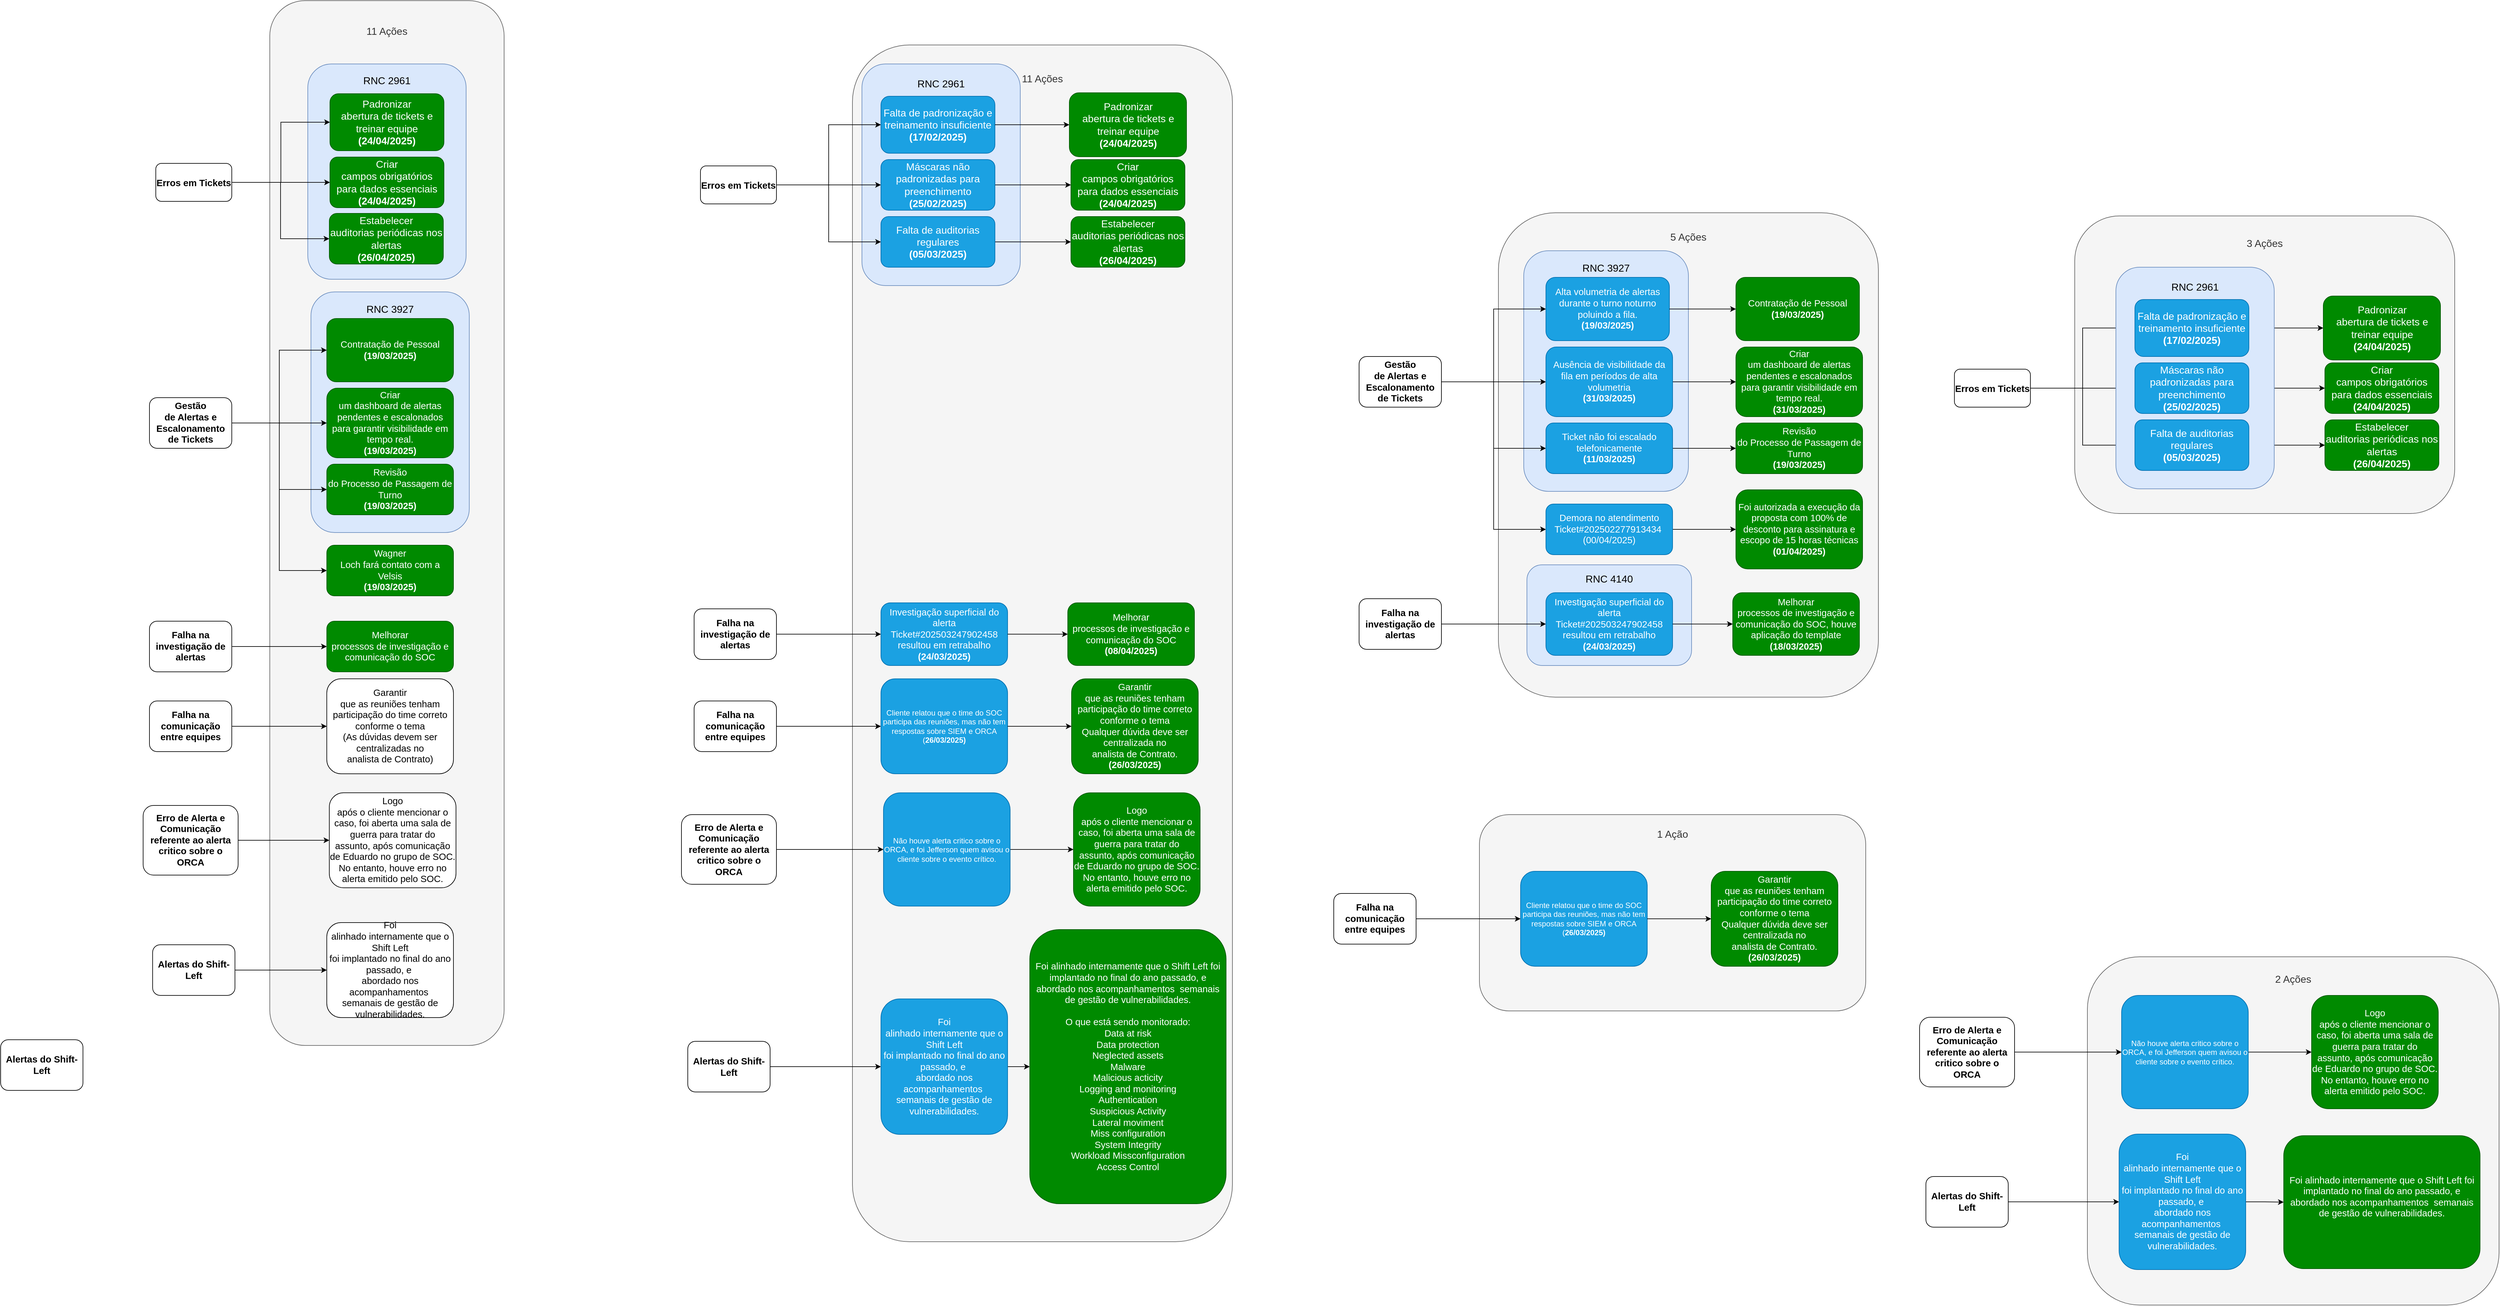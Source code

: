 <mxfile version="26.2.1">
  <diagram name="Página-1" id="BCecWK-xzEb1JPFlDLCf">
    <mxGraphModel dx="1376" dy="1957" grid="1" gridSize="10" guides="1" tooltips="1" connect="1" arrows="1" fold="1" page="1" pageScale="1" pageWidth="827" pageHeight="1169" math="0" shadow="0">
      <root>
        <mxCell id="0" />
        <mxCell id="1" parent="0" />
        <mxCell id="x6a6TBE6PqKw6ZgEBG4A-157" value="5 Ações&lt;div&gt;&lt;br&gt;&lt;/div&gt;&lt;div&gt;&lt;br&gt;&lt;/div&gt;&lt;div&gt;&lt;br&gt;&lt;/div&gt;&lt;div&gt;&lt;br&gt;&lt;/div&gt;&lt;div&gt;&lt;br&gt;&lt;/div&gt;&lt;div&gt;&lt;br&gt;&lt;/div&gt;&lt;div&gt;&lt;br&gt;&lt;/div&gt;&lt;div&gt;&lt;br&gt;&lt;/div&gt;&lt;div&gt;&lt;br&gt;&lt;/div&gt;&lt;div&gt;&lt;br&gt;&lt;/div&gt;&lt;div&gt;&lt;br&gt;&lt;/div&gt;&lt;div&gt;&lt;br&gt;&lt;/div&gt;&lt;div&gt;&lt;br&gt;&lt;/div&gt;&lt;div&gt;&lt;br&gt;&lt;/div&gt;&lt;div&gt;&lt;br&gt;&lt;/div&gt;&lt;div&gt;&lt;br&gt;&lt;/div&gt;&lt;div&gt;&lt;br&gt;&lt;/div&gt;&lt;div&gt;&lt;br&gt;&lt;/div&gt;&lt;div&gt;&lt;br&gt;&lt;/div&gt;&lt;div&gt;&lt;br&gt;&lt;/div&gt;&lt;div&gt;&lt;br&gt;&lt;/div&gt;&lt;div&gt;&lt;br&gt;&lt;/div&gt;&lt;div&gt;&lt;br&gt;&lt;/div&gt;&lt;div&gt;&lt;br&gt;&lt;/div&gt;&lt;div&gt;&lt;br&gt;&lt;/div&gt;&lt;div&gt;&lt;br&gt;&lt;/div&gt;&lt;div&gt;&lt;br&gt;&lt;/div&gt;&lt;div&gt;&lt;br&gt;&lt;/div&gt;&lt;div&gt;&lt;br&gt;&lt;/div&gt;&lt;div&gt;&lt;br&gt;&lt;/div&gt;&lt;div&gt;&lt;br&gt;&lt;/div&gt;&lt;div&gt;&lt;br&gt;&lt;/div&gt;&lt;div&gt;&lt;br&gt;&lt;/div&gt;&lt;div&gt;&lt;br&gt;&lt;/div&gt;&lt;div&gt;&lt;br&gt;&lt;/div&gt;&lt;div&gt;&lt;br&gt;&lt;/div&gt;" style="rounded=1;whiteSpace=wrap;html=1;fontSize=16;movable=1;resizable=1;rotatable=1;deletable=1;editable=1;locked=0;connectable=1;fillColor=#f5f5f5;strokeColor=#666666;fontColor=#333333;fontFamily=Helvetica;" vertex="1" parent="1">
          <mxGeometry x="2410" y="255" width="600" height="765" as="geometry" />
        </mxCell>
        <mxCell id="x6a6TBE6PqKw6ZgEBG4A-16" value="11 Ações&lt;div&gt;&lt;br&gt;&lt;/div&gt;&lt;div&gt;&lt;br&gt;&lt;/div&gt;&lt;div&gt;&lt;br&gt;&lt;/div&gt;&lt;div&gt;&lt;br&gt;&lt;/div&gt;&lt;div&gt;&lt;br&gt;&lt;/div&gt;&lt;div&gt;&lt;br&gt;&lt;/div&gt;&lt;div&gt;&lt;br&gt;&lt;/div&gt;&lt;div&gt;&lt;br&gt;&lt;/div&gt;&lt;div&gt;&lt;br&gt;&lt;/div&gt;&lt;div&gt;&lt;br&gt;&lt;/div&gt;&lt;div&gt;&lt;br&gt;&lt;/div&gt;&lt;div&gt;&lt;br&gt;&lt;/div&gt;&lt;div&gt;&lt;br&gt;&lt;/div&gt;&lt;div&gt;&lt;br&gt;&lt;/div&gt;&lt;div&gt;&lt;br&gt;&lt;/div&gt;&lt;div&gt;&lt;br&gt;&lt;/div&gt;&lt;div&gt;&lt;br&gt;&lt;/div&gt;&lt;div&gt;&lt;br&gt;&lt;/div&gt;&lt;div&gt;&lt;br&gt;&lt;/div&gt;&lt;div&gt;&lt;br&gt;&lt;/div&gt;&lt;div&gt;&lt;br&gt;&lt;/div&gt;&lt;div&gt;&lt;br&gt;&lt;/div&gt;&lt;div&gt;&lt;br&gt;&lt;/div&gt;&lt;div&gt;&lt;br&gt;&lt;/div&gt;&lt;div&gt;&lt;br&gt;&lt;/div&gt;&lt;div&gt;&lt;br&gt;&lt;/div&gt;&lt;div&gt;&lt;br&gt;&lt;/div&gt;&lt;div&gt;&lt;br&gt;&lt;/div&gt;&lt;div&gt;&lt;br&gt;&lt;/div&gt;&lt;div&gt;&lt;br&gt;&lt;/div&gt;&lt;div&gt;&lt;br&gt;&lt;/div&gt;&lt;div&gt;&lt;br&gt;&lt;/div&gt;&lt;div&gt;&lt;br&gt;&lt;/div&gt;&lt;div&gt;&lt;br&gt;&lt;/div&gt;&lt;div&gt;&lt;br&gt;&lt;/div&gt;&lt;div&gt;&lt;br&gt;&lt;/div&gt;&lt;div&gt;&lt;br&gt;&lt;/div&gt;&lt;div&gt;&lt;br&gt;&lt;/div&gt;&lt;div&gt;&lt;br&gt;&lt;/div&gt;&lt;div&gt;&lt;br&gt;&lt;/div&gt;&lt;div&gt;&lt;br&gt;&lt;/div&gt;&lt;div&gt;&lt;br&gt;&lt;/div&gt;&lt;div&gt;&lt;br&gt;&lt;/div&gt;&lt;div&gt;&lt;br&gt;&lt;/div&gt;&lt;div&gt;&lt;br&gt;&lt;/div&gt;&lt;div&gt;&lt;br&gt;&lt;/div&gt;&lt;div&gt;&lt;br&gt;&lt;/div&gt;&lt;div&gt;&lt;br&gt;&lt;/div&gt;&lt;div&gt;&lt;br&gt;&lt;/div&gt;&lt;div&gt;&lt;br&gt;&lt;/div&gt;&lt;div&gt;&lt;br&gt;&lt;/div&gt;&lt;div&gt;&lt;br&gt;&lt;/div&gt;&lt;div&gt;&lt;br&gt;&lt;/div&gt;&lt;div&gt;&lt;br&gt;&lt;/div&gt;&lt;div&gt;&lt;br&gt;&lt;/div&gt;&lt;div&gt;&lt;br&gt;&lt;/div&gt;&lt;div&gt;&lt;br&gt;&lt;/div&gt;&lt;div&gt;&lt;br&gt;&lt;/div&gt;&lt;div&gt;&lt;br&gt;&lt;/div&gt;&lt;div&gt;&lt;br&gt;&lt;/div&gt;&lt;div&gt;&lt;br&gt;&lt;/div&gt;&lt;div&gt;&lt;br&gt;&lt;/div&gt;&lt;div&gt;&lt;br&gt;&lt;/div&gt;&lt;div&gt;&lt;br&gt;&lt;/div&gt;&lt;div&gt;&lt;br&gt;&lt;/div&gt;&lt;div&gt;&lt;br&gt;&lt;/div&gt;&lt;div&gt;&lt;br&gt;&lt;/div&gt;&lt;div&gt;&lt;br&gt;&lt;/div&gt;&lt;div&gt;&lt;br&gt;&lt;/div&gt;&lt;div&gt;&lt;br&gt;&lt;/div&gt;&lt;div&gt;&lt;br&gt;&lt;/div&gt;&lt;div&gt;&lt;br&gt;&lt;/div&gt;&lt;div&gt;&lt;br&gt;&lt;/div&gt;&lt;div&gt;&lt;br&gt;&lt;/div&gt;&lt;div&gt;&lt;br&gt;&lt;/div&gt;&lt;div&gt;&lt;br&gt;&lt;/div&gt;&lt;div&gt;&lt;br&gt;&lt;/div&gt;&lt;div&gt;&lt;br&gt;&lt;/div&gt;&lt;div&gt;&lt;br&gt;&lt;/div&gt;&lt;div&gt;&lt;br&gt;&lt;/div&gt;&lt;div&gt;&lt;br&gt;&lt;/div&gt;" style="rounded=1;whiteSpace=wrap;html=1;fontSize=16;movable=1;resizable=1;rotatable=1;deletable=1;editable=1;locked=0;connectable=1;fillColor=#f5f5f5;strokeColor=#666666;fontColor=#333333;fontFamily=Helvetica;" vertex="1" parent="1">
          <mxGeometry x="470" y="-80" width="370" height="1650" as="geometry" />
        </mxCell>
        <mxCell id="x6a6TBE6PqKw6ZgEBG4A-45" value="RNC 2961&lt;div&gt;&lt;br&gt;&lt;/div&gt;&lt;div&gt;&lt;br&gt;&lt;/div&gt;&lt;div&gt;&lt;br&gt;&lt;/div&gt;&lt;div&gt;&lt;br&gt;&lt;/div&gt;&lt;div&gt;&lt;br&gt;&lt;/div&gt;&lt;div&gt;&lt;br&gt;&lt;/div&gt;&lt;div&gt;&lt;br&gt;&lt;/div&gt;&lt;div&gt;&lt;br&gt;&lt;/div&gt;&lt;div&gt;&lt;br&gt;&lt;/div&gt;&lt;div&gt;&lt;br&gt;&lt;/div&gt;&lt;div&gt;&lt;br&gt;&lt;/div&gt;&lt;div&gt;&lt;br&gt;&lt;/div&gt;&lt;div&gt;&lt;br&gt;&lt;/div&gt;&lt;div&gt;&lt;br&gt;&lt;/div&gt;&lt;div&gt;&lt;br&gt;&lt;/div&gt;" style="rounded=1;whiteSpace=wrap;html=1;fillColor=#dae8fc;strokeColor=#6c8ebf;fontSize=16;fontFamily=Helvetica;" vertex="1" parent="1">
          <mxGeometry x="530" y="20" width="250" height="340" as="geometry" />
        </mxCell>
        <mxCell id="x6a6TBE6PqKw6ZgEBG4A-106" style="edgeStyle=orthogonalEdgeStyle;rounded=0;orthogonalLoop=1;jettySize=auto;html=1;fontFamily=Helvetica;" edge="1" parent="1" source="x6a6TBE6PqKw6ZgEBG4A-1" target="x6a6TBE6PqKw6ZgEBG4A-47">
          <mxGeometry relative="1" as="geometry" />
        </mxCell>
        <mxCell id="x6a6TBE6PqKw6ZgEBG4A-107" style="edgeStyle=orthogonalEdgeStyle;rounded=0;orthogonalLoop=1;jettySize=auto;html=1;entryX=0;entryY=0.5;entryDx=0;entryDy=0;fontFamily=Helvetica;" edge="1" parent="1" source="x6a6TBE6PqKw6ZgEBG4A-1" target="x6a6TBE6PqKw6ZgEBG4A-46">
          <mxGeometry relative="1" as="geometry" />
        </mxCell>
        <mxCell id="x6a6TBE6PqKw6ZgEBG4A-108" style="edgeStyle=orthogonalEdgeStyle;rounded=0;orthogonalLoop=1;jettySize=auto;html=1;entryX=0;entryY=0.5;entryDx=0;entryDy=0;fontFamily=Helvetica;" edge="1" parent="1" source="x6a6TBE6PqKw6ZgEBG4A-1" target="x6a6TBE6PqKw6ZgEBG4A-48">
          <mxGeometry relative="1" as="geometry" />
        </mxCell>
        <mxCell id="x6a6TBE6PqKw6ZgEBG4A-1" value="&lt;span style=&quot;font-size: 14.667px; font-weight: 700;&quot;&gt;Erros em Tickets&lt;/span&gt;" style="rounded=1;whiteSpace=wrap;html=1;fontSize=16;fontFamily=Helvetica;" vertex="1" parent="1">
          <mxGeometry x="290" y="177" width="120" height="60" as="geometry" />
        </mxCell>
        <mxCell id="x6a6TBE6PqKw6ZgEBG4A-105" value="RNC 3927&lt;div&gt;&lt;br&gt;&lt;/div&gt;&lt;div&gt;&lt;br&gt;&lt;/div&gt;&lt;div&gt;&lt;br&gt;&lt;/div&gt;&lt;div&gt;&lt;br&gt;&lt;/div&gt;&lt;div&gt;&lt;br&gt;&lt;/div&gt;&lt;div&gt;&lt;br&gt;&lt;/div&gt;&lt;div&gt;&lt;br&gt;&lt;/div&gt;&lt;div&gt;&lt;br&gt;&lt;/div&gt;&lt;div&gt;&lt;br&gt;&lt;/div&gt;&lt;div&gt;&lt;br&gt;&lt;/div&gt;&lt;div&gt;&lt;br&gt;&lt;/div&gt;&lt;div&gt;&lt;br&gt;&lt;/div&gt;&lt;div&gt;&lt;br&gt;&lt;/div&gt;&lt;div&gt;&lt;br&gt;&lt;/div&gt;&lt;div&gt;&lt;br&gt;&lt;/div&gt;&lt;div&gt;&lt;br&gt;&lt;/div&gt;&lt;div&gt;&lt;br&gt;&lt;/div&gt;" style="rounded=1;whiteSpace=wrap;html=1;fillColor=#dae8fc;strokeColor=#6c8ebf;fontSize=16;fontFamily=Helvetica;" vertex="1" parent="1">
          <mxGeometry x="535" y="380" width="250" height="380" as="geometry" />
        </mxCell>
        <mxCell id="x6a6TBE6PqKw6ZgEBG4A-6" value="&lt;p style=&quot;margin-top: 0pt; margin-bottom: 0pt; margin-left: 0in; direction: ltr; unicode-bidi: embed; vertical-align: middle; word-break: normal;&quot;&gt;&lt;span style=&quot;font-size: 14.667px; background-color: transparent; color: light-dark(rgb(255, 255, 255), rgb(18, 18, 18));&quot;&gt;Contratação de Pessoal&lt;br&gt;&lt;b&gt;(19/03/2025)&lt;/b&gt;&lt;/span&gt;&lt;span style=&quot;font-size: 11pt;&quot;&gt;&lt;br&gt;&lt;/span&gt;&lt;/p&gt;" style="rounded=1;whiteSpace=wrap;html=1;fillColor=#008a00;fontColor=#ffffff;strokeColor=#005700;fontFamily=Helvetica;" vertex="1" parent="1">
          <mxGeometry x="560" y="422" width="200" height="100" as="geometry" />
        </mxCell>
        <mxCell id="x6a6TBE6PqKw6ZgEBG4A-15" style="edgeStyle=orthogonalEdgeStyle;rounded=0;orthogonalLoop=1;jettySize=auto;html=1;entryX=0;entryY=0.5;entryDx=0;entryDy=0;fontFamily=Helvetica;" edge="1" parent="1" source="x6a6TBE6PqKw6ZgEBG4A-7" target="x6a6TBE6PqKw6ZgEBG4A-12">
          <mxGeometry relative="1" as="geometry" />
        </mxCell>
        <mxCell id="x6a6TBE6PqKw6ZgEBG4A-19" style="edgeStyle=orthogonalEdgeStyle;rounded=0;orthogonalLoop=1;jettySize=auto;html=1;fontFamily=Helvetica;" edge="1" parent="1" source="x6a6TBE6PqKw6ZgEBG4A-7" target="x6a6TBE6PqKw6ZgEBG4A-11">
          <mxGeometry relative="1" as="geometry" />
        </mxCell>
        <mxCell id="x6a6TBE6PqKw6ZgEBG4A-20" style="edgeStyle=orthogonalEdgeStyle;rounded=0;orthogonalLoop=1;jettySize=auto;html=1;entryX=0;entryY=0.5;entryDx=0;entryDy=0;fontFamily=Helvetica;" edge="1" parent="1" source="x6a6TBE6PqKw6ZgEBG4A-7" target="x6a6TBE6PqKw6ZgEBG4A-6">
          <mxGeometry relative="1" as="geometry" />
        </mxCell>
        <mxCell id="x6a6TBE6PqKw6ZgEBG4A-32" style="edgeStyle=orthogonalEdgeStyle;rounded=0;orthogonalLoop=1;jettySize=auto;html=1;entryX=0;entryY=0.5;entryDx=0;entryDy=0;fontFamily=Helvetica;" edge="1" parent="1" source="x6a6TBE6PqKw6ZgEBG4A-7" target="x6a6TBE6PqKw6ZgEBG4A-17">
          <mxGeometry relative="1" as="geometry" />
        </mxCell>
        <mxCell id="x6a6TBE6PqKw6ZgEBG4A-7" value="&lt;p style=&quot;margin-top: 0pt; margin-bottom: 0pt; margin-left: 0in; direction: ltr; unicode-bidi: embed; vertical-align: middle; word-break: normal;&quot;&gt;&lt;span style=&quot;font-size: 11pt; font-weight: bold;&quot;&gt;Gestão&lt;br&gt;de Alertas e Escalonamento de Tickets&lt;/span&gt;&lt;/p&gt;" style="rounded=1;whiteSpace=wrap;html=1;fontFamily=Helvetica;" vertex="1" parent="1">
          <mxGeometry x="280" y="547" width="130" height="80" as="geometry" />
        </mxCell>
        <mxCell id="x6a6TBE6PqKw6ZgEBG4A-11" value="&lt;p style=&quot;margin-top: 0pt; margin-bottom: 0pt; margin-left: 0in; direction: ltr; unicode-bidi: embed; vertical-align: middle; word-break: normal;&quot;&gt;&lt;span style=&quot;font-size: 11pt;&quot;&gt;Criar&lt;br&gt;um dashboard de alertas pendentes e escalonados para garantir visibilidade em&lt;br&gt;tempo real.&lt;/span&gt;&lt;/p&gt;&lt;span style=&quot;font-size: 14.667px;&quot;&gt;&lt;b&gt;(19/03/2025)&lt;/b&gt;&lt;/span&gt;" style="rounded=1;whiteSpace=wrap;html=1;fillColor=#008a00;fontColor=#ffffff;strokeColor=#005700;fontFamily=Helvetica;" vertex="1" parent="1">
          <mxGeometry x="560" y="532" width="200" height="110" as="geometry" />
        </mxCell>
        <mxCell id="x6a6TBE6PqKw6ZgEBG4A-12" value="&lt;p style=&quot;margin-top: 0pt; margin-bottom: 0pt; margin-left: 0in; direction: ltr; unicode-bidi: embed; vertical-align: middle; word-break: normal;&quot;&gt;&lt;span style=&quot;font-size: 11pt;&quot;&gt;Revisão&lt;br&gt;do Processo de Passagem de Turno&lt;/span&gt;&lt;/p&gt;&lt;span style=&quot;font-size: 14.667px;&quot;&gt;&lt;b&gt;(19/03/2025)&lt;/b&gt;&lt;/span&gt;" style="rounded=1;whiteSpace=wrap;html=1;fillColor=#008a00;fontColor=#ffffff;strokeColor=#005700;fontFamily=Helvetica;" vertex="1" parent="1">
          <mxGeometry x="560" y="652" width="200" height="80" as="geometry" />
        </mxCell>
        <mxCell id="x6a6TBE6PqKw6ZgEBG4A-17" value="&lt;p style=&quot;margin-top: 0pt; margin-bottom: 0pt; margin-left: 0in; direction: ltr; unicode-bidi: embed; vertical-align: middle; word-break: normal;&quot;&gt;&lt;span style=&quot;font-size: 11pt;&quot;&gt;Wagner&lt;br&gt;Loch fará contato com a &lt;/span&gt;&lt;span style=&quot;font-size: 11pt;&quot;&gt;Velsis&lt;br&gt;&lt;b&gt;(19/03/2025)&lt;/b&gt;&lt;/span&gt;&lt;/p&gt;" style="rounded=1;whiteSpace=wrap;html=1;fillColor=#008a00;fontColor=#ffffff;strokeColor=#005700;fontFamily=Helvetica;" vertex="1" parent="1">
          <mxGeometry x="560" y="780" width="200" height="80" as="geometry" />
        </mxCell>
        <mxCell id="x6a6TBE6PqKw6ZgEBG4A-41" style="edgeStyle=orthogonalEdgeStyle;rounded=0;orthogonalLoop=1;jettySize=auto;html=1;entryX=0;entryY=0.5;entryDx=0;entryDy=0;fontFamily=Helvetica;" edge="1" parent="1" source="x6a6TBE6PqKw6ZgEBG4A-30" target="x6a6TBE6PqKw6ZgEBG4A-31">
          <mxGeometry relative="1" as="geometry" />
        </mxCell>
        <mxCell id="x6a6TBE6PqKw6ZgEBG4A-30" value="&lt;p style=&quot;margin-top: 0pt; margin-bottom: 0pt; margin-left: 0in; direction: ltr; unicode-bidi: embed; vertical-align: middle; word-break: normal;&quot;&gt;&lt;span style=&quot;font-size: 11pt; font-weight: bold;&quot;&gt;Falha na investigação de alertas&lt;/span&gt;&lt;/p&gt;" style="rounded=1;whiteSpace=wrap;html=1;fontFamily=Helvetica;" vertex="1" parent="1">
          <mxGeometry x="280" y="900" width="130" height="80" as="geometry" />
        </mxCell>
        <mxCell id="x6a6TBE6PqKw6ZgEBG4A-31" value="&lt;p style=&quot;margin-top: 0pt; margin-bottom: 0pt; margin-left: 0in; direction: ltr; unicode-bidi: embed; vertical-align: middle; word-break: normal;&quot;&gt;&lt;span style=&quot;font-size: 11pt;&quot;&gt;Melhorar&lt;br&gt;processos de investigação e comunicação do SOC&lt;/span&gt;&lt;/p&gt;" style="rounded=1;whiteSpace=wrap;html=1;fillColor=#008a00;fontColor=#ffffff;strokeColor=#005700;fontFamily=Helvetica;" vertex="1" parent="1">
          <mxGeometry x="560" y="900" width="200" height="80" as="geometry" />
        </mxCell>
        <mxCell id="x6a6TBE6PqKw6ZgEBG4A-42" style="edgeStyle=orthogonalEdgeStyle;rounded=0;orthogonalLoop=1;jettySize=auto;html=1;fontFamily=Helvetica;" edge="1" parent="1" source="x6a6TBE6PqKw6ZgEBG4A-33" target="x6a6TBE6PqKw6ZgEBG4A-34">
          <mxGeometry relative="1" as="geometry" />
        </mxCell>
        <mxCell id="x6a6TBE6PqKw6ZgEBG4A-33" value="&lt;p style=&quot;margin-top: 0pt; margin-bottom: 0pt; margin-left: 0in; direction: ltr; unicode-bidi: embed; vertical-align: middle; word-break: normal;&quot;&gt;&lt;span style=&quot;font-size: 11pt; font-weight: bold;&quot;&gt;Falha na comunicação entre equipes&lt;/span&gt;&lt;/p&gt;" style="rounded=1;whiteSpace=wrap;html=1;fontFamily=Helvetica;" vertex="1" parent="1">
          <mxGeometry x="280" y="1026" width="130" height="80" as="geometry" />
        </mxCell>
        <mxCell id="x6a6TBE6PqKw6ZgEBG4A-34" value="&lt;p style=&quot;margin-top: 0pt; margin-bottom: 0pt; margin-left: 0in; direction: ltr; unicode-bidi: embed; vertical-align: middle; word-break: normal;&quot;&gt;&lt;span style=&quot;font-size: 11pt;&quot;&gt;Garantir&lt;br&gt;que as reuniões tenham participação do time correto conforme o &lt;/span&gt;&lt;span style=&quot;font-size: 11pt;&quot;&gt;tema&lt;/span&gt;&lt;span style=&quot;font-size: 11pt;&quot;&gt;&lt;br&gt;&lt;/span&gt;&lt;span style=&quot;font-size: 11pt;&quot;&gt;(As &lt;/span&gt;&lt;span style=&quot;font-size: 11pt;&quot;&gt;dúvidas devem ser centralizadas &lt;/span&gt;&lt;span style=&quot;font-size: 11pt;&quot;&gt;no&lt;br&gt;analista de Contrato)&lt;/span&gt;&lt;/p&gt;" style="rounded=1;whiteSpace=wrap;html=1;fontFamily=Helvetica;" vertex="1" parent="1">
          <mxGeometry x="560" y="991" width="200" height="150" as="geometry" />
        </mxCell>
        <mxCell id="x6a6TBE6PqKw6ZgEBG4A-44" style="edgeStyle=orthogonalEdgeStyle;rounded=0;orthogonalLoop=1;jettySize=auto;html=1;fontFamily=Helvetica;" edge="1" parent="1" source="x6a6TBE6PqKw6ZgEBG4A-35" target="x6a6TBE6PqKw6ZgEBG4A-37">
          <mxGeometry relative="1" as="geometry" />
        </mxCell>
        <mxCell id="x6a6TBE6PqKw6ZgEBG4A-35" value="&lt;p style=&quot;margin-top: 0pt; margin-bottom: 0pt; margin-left: 0in; direction: ltr; unicode-bidi: embed; vertical-align: middle; word-break: normal;&quot;&gt;&lt;span style=&quot;font-size: 11pt; font-weight: bold;&quot;&gt;Alertas do Shift-Left&lt;/span&gt;&lt;/p&gt;" style="rounded=1;whiteSpace=wrap;html=1;fontFamily=Helvetica;" vertex="1" parent="1">
          <mxGeometry x="285" y="1411" width="130" height="80" as="geometry" />
        </mxCell>
        <mxCell id="x6a6TBE6PqKw6ZgEBG4A-36" value="&lt;p style=&quot;margin-top: 0pt; margin-bottom: 0pt; margin-left: 0in; direction: ltr; unicode-bidi: embed; vertical-align: middle; word-break: normal;&quot;&gt;&lt;span style=&quot;font-size: 11pt; font-weight: bold;&quot;&gt;Alertas do Shift-Left&lt;/span&gt;&lt;/p&gt;" style="rounded=1;whiteSpace=wrap;html=1;fontFamily=Helvetica;" vertex="1" parent="1">
          <mxGeometry x="45" y="1561" width="130" height="80" as="geometry" />
        </mxCell>
        <mxCell id="x6a6TBE6PqKw6ZgEBG4A-37" value="&lt;p style=&quot;margin-top: 0pt; margin-bottom: 0pt; margin-left: 0in; direction: ltr; unicode-bidi: embed; vertical-align: middle; word-break: normal;&quot;&gt;&lt;span style=&quot;font-size: 11pt;&quot;&gt;Foi&lt;br&gt;alinhado internamente que o Shift &lt;/span&gt;&lt;span style=&quot;font-size: 11pt;&quot;&gt;Left&lt;/span&gt;&lt;span style=&quot;font-size: 11pt;&quot;&gt;&lt;br&gt;foi implantado no final do ano passado, e&amp;nbsp;&lt;br&gt;abordado nos acompanhamentos&amp;nbsp;&lt;br&gt;semanais de gestão de vulnerabilidades.&lt;/span&gt;&lt;/p&gt;" style="rounded=1;whiteSpace=wrap;html=1;fontFamily=Helvetica;" vertex="1" parent="1">
          <mxGeometry x="560" y="1376" width="200" height="150" as="geometry" />
        </mxCell>
        <mxCell id="x6a6TBE6PqKw6ZgEBG4A-43" style="edgeStyle=orthogonalEdgeStyle;rounded=0;orthogonalLoop=1;jettySize=auto;html=1;fontFamily=Helvetica;" edge="1" parent="1" source="x6a6TBE6PqKw6ZgEBG4A-38" target="x6a6TBE6PqKw6ZgEBG4A-40">
          <mxGeometry relative="1" as="geometry" />
        </mxCell>
        <mxCell id="x6a6TBE6PqKw6ZgEBG4A-38" value="&lt;p style=&quot;margin-top: 0pt; margin-bottom: 0pt; margin-left: 0in; direction: ltr; unicode-bidi: embed; vertical-align: middle; word-break: normal;&quot;&gt;&lt;span style=&quot;font-size: 11pt; font-weight: bold;&quot;&gt;Erro de Alerta e Comunicação referente ao alerta critico sobre o ORCA&lt;/span&gt;&lt;/p&gt;" style="rounded=1;whiteSpace=wrap;html=1;fontFamily=Helvetica;" vertex="1" parent="1">
          <mxGeometry x="270" y="1191" width="150" height="110" as="geometry" />
        </mxCell>
        <mxCell id="x6a6TBE6PqKw6ZgEBG4A-40" value="&lt;p style=&quot;margin-top: 0pt; margin-bottom: 0pt; margin-left: 0in; direction: ltr; unicode-bidi: embed; vertical-align: middle; word-break: normal;&quot;&gt;&lt;span style=&quot;font-size: 11pt;&quot;&gt;Logo&lt;br&gt;após o cliente mencionar o caso, foi aberta uma sala de guerra para tratar do&lt;br&gt;assunto, após comunicação de Eduardo no grupo de SOC. No entanto, houve erro no&lt;br&gt;alerta emitido pelo SOC.&lt;/span&gt;&lt;/p&gt;" style="rounded=1;whiteSpace=wrap;html=1;fontFamily=Helvetica;" vertex="1" parent="1">
          <mxGeometry x="564" y="1171" width="200" height="150" as="geometry" />
        </mxCell>
        <mxCell id="x6a6TBE6PqKw6ZgEBG4A-46" value="&lt;p style=&quot;margin-top: 0pt; margin-bottom: 0pt; margin-left: 0in; direction: ltr; unicode-bidi: embed; vertical-align: middle; word-break: normal;&quot;&gt;&lt;span style=&quot;&quot;&gt;Padronizar&lt;br&gt;abertura de tickets e treinar equipe&lt;/span&gt;&lt;/p&gt;&lt;span style=&quot;&quot;&gt;&lt;b&gt;(24/04/2025)&lt;/b&gt;&lt;/span&gt;" style="rounded=1;whiteSpace=wrap;html=1;fillColor=#008a00;strokeColor=#005700;fontColor=#ffffff;fontSize=16;fontFamily=Helvetica;" vertex="1" parent="1">
          <mxGeometry x="565" y="67" width="180" height="90" as="geometry" />
        </mxCell>
        <mxCell id="x6a6TBE6PqKw6ZgEBG4A-47" value="&lt;p style=&quot;margin-top: 0pt; margin-bottom: 0pt; margin-left: 0in; direction: ltr; unicode-bidi: embed; vertical-align: middle; word-break: normal;&quot;&gt;&lt;span style=&quot;&quot;&gt;Criar&lt;br&gt;campos obrigatórios para dados essenciais&lt;/span&gt;&lt;/p&gt;&lt;span style=&quot;&quot;&gt;&lt;b&gt;(24/04/2025)&lt;/b&gt;&lt;/span&gt;" style="rounded=1;whiteSpace=wrap;html=1;fillColor=#008a00;strokeColor=#005700;fontColor=#ffffff;fontSize=16;fontFamily=Helvetica;" vertex="1" parent="1">
          <mxGeometry x="565" y="167" width="180" height="80" as="geometry" />
        </mxCell>
        <mxCell id="x6a6TBE6PqKw6ZgEBG4A-48" value="&lt;p style=&quot;margin-top: 0pt; margin-bottom: 0pt; margin-left: 0in; direction: ltr; unicode-bidi: embed; vertical-align: middle; word-break: normal;&quot;&gt;&lt;span style=&quot;&quot;&gt;Estabelecer&lt;br&gt;auditorias periódicas nos alertas&lt;/span&gt;&lt;/p&gt;&lt;p style=&quot;margin-top: 0pt; margin-bottom: 0pt; margin-left: 0in; direction: ltr; unicode-bidi: embed; vertical-align: middle; word-break: normal;&quot;&gt;&lt;span style=&quot;&quot;&gt;&lt;b&gt;(26/04/2025)&lt;/b&gt;&lt;/span&gt;&lt;span style=&quot;&quot;&gt;&lt;/span&gt;&lt;/p&gt;" style="rounded=1;whiteSpace=wrap;html=1;fillColor=#008a00;strokeColor=#005700;fontColor=#ffffff;fontSize=16;fontFamily=Helvetica;" vertex="1" parent="1">
          <mxGeometry x="564" y="256" width="180" height="80" as="geometry" />
        </mxCell>
        <mxCell id="x6a6TBE6PqKw6ZgEBG4A-60" value="11 Ações&lt;div&gt;&lt;br&gt;&lt;/div&gt;&lt;div&gt;&lt;br&gt;&lt;/div&gt;&lt;div&gt;&lt;br&gt;&lt;/div&gt;&lt;div&gt;&lt;br&gt;&lt;/div&gt;&lt;div&gt;&lt;br&gt;&lt;/div&gt;&lt;div&gt;&lt;br&gt;&lt;/div&gt;&lt;div&gt;&lt;br&gt;&lt;/div&gt;&lt;div&gt;&lt;br&gt;&lt;/div&gt;&lt;div&gt;&lt;br&gt;&lt;/div&gt;&lt;div&gt;&lt;br&gt;&lt;/div&gt;&lt;div&gt;&lt;br&gt;&lt;/div&gt;&lt;div&gt;&lt;br&gt;&lt;/div&gt;&lt;div&gt;&lt;br&gt;&lt;/div&gt;&lt;div&gt;&lt;br&gt;&lt;/div&gt;&lt;div&gt;&lt;br&gt;&lt;/div&gt;&lt;div&gt;&lt;br&gt;&lt;/div&gt;&lt;div&gt;&lt;br&gt;&lt;/div&gt;&lt;div&gt;&lt;br&gt;&lt;/div&gt;&lt;div&gt;&lt;br&gt;&lt;/div&gt;&lt;div&gt;&lt;br&gt;&lt;/div&gt;&lt;div&gt;&lt;br&gt;&lt;/div&gt;&lt;div&gt;&lt;br&gt;&lt;/div&gt;&lt;div&gt;&lt;br&gt;&lt;/div&gt;&lt;div&gt;&lt;br&gt;&lt;/div&gt;&lt;div&gt;&lt;br&gt;&lt;/div&gt;&lt;div&gt;&lt;br&gt;&lt;/div&gt;&lt;div&gt;&lt;br&gt;&lt;/div&gt;&lt;div&gt;&lt;br&gt;&lt;/div&gt;&lt;div&gt;&lt;br&gt;&lt;/div&gt;&lt;div&gt;&lt;br&gt;&lt;/div&gt;&lt;div&gt;&lt;br&gt;&lt;/div&gt;&lt;div&gt;&lt;br&gt;&lt;/div&gt;&lt;div&gt;&lt;br&gt;&lt;/div&gt;&lt;div&gt;&lt;br&gt;&lt;/div&gt;&lt;div&gt;&lt;br&gt;&lt;/div&gt;&lt;div&gt;&lt;br&gt;&lt;/div&gt;&lt;div&gt;&lt;br&gt;&lt;/div&gt;&lt;div&gt;&lt;br&gt;&lt;/div&gt;&lt;div&gt;&lt;br&gt;&lt;/div&gt;&lt;div&gt;&lt;br&gt;&lt;/div&gt;&lt;div&gt;&lt;br&gt;&lt;/div&gt;&lt;div&gt;&lt;br&gt;&lt;/div&gt;&lt;div&gt;&lt;br&gt;&lt;/div&gt;&lt;div&gt;&lt;br&gt;&lt;/div&gt;&lt;div&gt;&lt;br&gt;&lt;/div&gt;&lt;div&gt;&lt;br&gt;&lt;/div&gt;&lt;div&gt;&lt;br&gt;&lt;/div&gt;&lt;div&gt;&lt;br&gt;&lt;/div&gt;&lt;div&gt;&lt;br&gt;&lt;/div&gt;&lt;div&gt;&lt;br&gt;&lt;/div&gt;&lt;div&gt;&lt;br&gt;&lt;/div&gt;&lt;div&gt;&lt;br&gt;&lt;/div&gt;&lt;div&gt;&lt;br&gt;&lt;/div&gt;&lt;div&gt;&lt;br&gt;&lt;/div&gt;&lt;div&gt;&lt;br&gt;&lt;/div&gt;&lt;div&gt;&lt;br&gt;&lt;/div&gt;&lt;div&gt;&lt;br&gt;&lt;/div&gt;&lt;div&gt;&lt;br&gt;&lt;/div&gt;&lt;div&gt;&lt;br&gt;&lt;/div&gt;&lt;div&gt;&lt;br&gt;&lt;/div&gt;&lt;div&gt;&lt;br&gt;&lt;/div&gt;&lt;div&gt;&lt;br&gt;&lt;/div&gt;&lt;div&gt;&lt;br&gt;&lt;/div&gt;&lt;div&gt;&lt;br&gt;&lt;/div&gt;&lt;div&gt;&lt;br&gt;&lt;/div&gt;&lt;div&gt;&lt;br&gt;&lt;/div&gt;&lt;div&gt;&lt;br&gt;&lt;/div&gt;&lt;div&gt;&lt;br&gt;&lt;/div&gt;&lt;div&gt;&lt;br&gt;&lt;/div&gt;&lt;div&gt;&lt;br&gt;&lt;/div&gt;&lt;div&gt;&lt;br&gt;&lt;/div&gt;&lt;div&gt;&lt;br&gt;&lt;/div&gt;&lt;div&gt;&lt;br&gt;&lt;/div&gt;&lt;div&gt;&lt;br&gt;&lt;/div&gt;&lt;div&gt;&lt;br&gt;&lt;/div&gt;&lt;div&gt;&lt;br&gt;&lt;/div&gt;&lt;div&gt;&lt;br&gt;&lt;/div&gt;&lt;div&gt;&lt;br&gt;&lt;/div&gt;&lt;div&gt;&lt;br&gt;&lt;/div&gt;&lt;div&gt;&lt;br&gt;&lt;/div&gt;&lt;div&gt;&lt;br&gt;&lt;/div&gt;&lt;div&gt;&lt;br&gt;&lt;/div&gt;&lt;div&gt;&lt;br&gt;&lt;/div&gt;&lt;div&gt;&lt;br&gt;&lt;/div&gt;&lt;div&gt;&lt;br&gt;&lt;/div&gt;&lt;div&gt;&lt;br&gt;&lt;/div&gt;&lt;div&gt;&lt;br&gt;&lt;/div&gt;&lt;div&gt;&lt;br&gt;&lt;/div&gt;&lt;div&gt;&lt;br&gt;&lt;/div&gt;&lt;div&gt;&lt;br&gt;&lt;/div&gt;&lt;div&gt;&lt;br&gt;&lt;/div&gt;&lt;div&gt;&lt;br&gt;&lt;/div&gt;&lt;div&gt;&lt;br&gt;&lt;/div&gt;" style="rounded=1;whiteSpace=wrap;html=1;fontSize=16;movable=1;resizable=1;rotatable=1;deletable=1;editable=1;locked=0;connectable=1;fillColor=#f5f5f5;strokeColor=#666666;fontColor=#333333;fontFamily=Helvetica;" vertex="1" parent="1">
          <mxGeometry x="1390" y="-10" width="600" height="1890" as="geometry" />
        </mxCell>
        <mxCell id="x6a6TBE6PqKw6ZgEBG4A-61" value="RNC 2961&lt;div&gt;&lt;br&gt;&lt;/div&gt;&lt;div&gt;&lt;br&gt;&lt;/div&gt;&lt;div&gt;&lt;br&gt;&lt;/div&gt;&lt;div&gt;&lt;br&gt;&lt;/div&gt;&lt;div&gt;&lt;br&gt;&lt;/div&gt;&lt;div&gt;&lt;br&gt;&lt;/div&gt;&lt;div&gt;&lt;br&gt;&lt;/div&gt;&lt;div&gt;&lt;br&gt;&lt;/div&gt;&lt;div&gt;&lt;br&gt;&lt;/div&gt;&lt;div&gt;&lt;br&gt;&lt;/div&gt;&lt;div&gt;&lt;br&gt;&lt;/div&gt;&lt;div&gt;&lt;br&gt;&lt;/div&gt;&lt;div&gt;&lt;br&gt;&lt;/div&gt;&lt;div&gt;&lt;br&gt;&lt;/div&gt;&lt;div&gt;&lt;br&gt;&lt;/div&gt;" style="rounded=1;whiteSpace=wrap;html=1;fillColor=#dae8fc;strokeColor=#6c8ebf;fontSize=16;fontFamily=Helvetica;" vertex="1" parent="1">
          <mxGeometry x="1405" y="20" width="250" height="350" as="geometry" />
        </mxCell>
        <mxCell id="x6a6TBE6PqKw6ZgEBG4A-62" style="edgeStyle=orthogonalEdgeStyle;rounded=0;orthogonalLoop=1;jettySize=auto;html=1;entryX=0;entryY=0.5;entryDx=0;entryDy=0;fontFamily=Helvetica;" edge="1" parent="1" source="x6a6TBE6PqKw6ZgEBG4A-64" target="x6a6TBE6PqKw6ZgEBG4A-66">
          <mxGeometry relative="1" as="geometry" />
        </mxCell>
        <mxCell id="x6a6TBE6PqKw6ZgEBG4A-63" style="edgeStyle=orthogonalEdgeStyle;rounded=0;orthogonalLoop=1;jettySize=auto;html=1;entryX=0;entryY=0.5;entryDx=0;entryDy=0;fontFamily=Helvetica;" edge="1" parent="1" source="x6a6TBE6PqKw6ZgEBG4A-64" target="x6a6TBE6PqKw6ZgEBG4A-70">
          <mxGeometry relative="1" as="geometry" />
        </mxCell>
        <mxCell id="x6a6TBE6PqKw6ZgEBG4A-64" value="&lt;span style=&quot;font-size: 14.667px; font-weight: 700;&quot;&gt;Erros em Tickets&lt;/span&gt;" style="rounded=1;whiteSpace=wrap;html=1;fontSize=16;fontFamily=Helvetica;" vertex="1" parent="1">
          <mxGeometry x="1150" y="181" width="120" height="60" as="geometry" />
        </mxCell>
        <mxCell id="x6a6TBE6PqKw6ZgEBG4A-115" style="edgeStyle=orthogonalEdgeStyle;rounded=0;orthogonalLoop=1;jettySize=auto;html=1;fontFamily=Helvetica;" edge="1" parent="1" source="x6a6TBE6PqKw6ZgEBG4A-66" target="x6a6TBE6PqKw6ZgEBG4A-95">
          <mxGeometry relative="1" as="geometry" />
        </mxCell>
        <mxCell id="x6a6TBE6PqKw6ZgEBG4A-66" value="&lt;p style=&quot;margin-top: 0pt; margin-bottom: 0pt; margin-left: 0in; direction: ltr; unicode-bidi: embed; vertical-align: middle; word-break: normal;&quot;&gt;&lt;span style=&quot;background-color: transparent;&quot;&gt;&lt;font&gt;Máscaras não padronizadas para preenchimento&lt;br&gt;&lt;/font&gt;&lt;/span&gt;&lt;span style=&quot;background-color: transparent; color: light-dark(rgb(255, 255, 255), rgb(18, 18, 18));&quot;&gt;&lt;b&gt;(25/02/2025)&lt;/b&gt;&lt;/span&gt;&lt;span style=&quot;&quot;&gt;&lt;br&gt;&lt;/span&gt;&lt;/p&gt;" style="rounded=1;whiteSpace=wrap;html=1;fillColor=#1ba1e2;strokeColor=#006EAF;fontSize=16;fontColor=#ffffff;fontFamily=Helvetica;" vertex="1" parent="1">
          <mxGeometry x="1435" y="171" width="180" height="80" as="geometry" />
        </mxCell>
        <mxCell id="x6a6TBE6PqKw6ZgEBG4A-68" value="&lt;p style=&quot;margin-top: 0pt; margin-bottom: 0pt; margin-left: 0in; direction: ltr; unicode-bidi: embed; vertical-align: middle; word-break: normal;&quot;&gt;&lt;span style=&quot;background-color: transparent;&quot;&gt;&lt;font&gt;Falta de padronização e treinamento insuficiente&lt;br&gt;&lt;/font&gt;&lt;/span&gt;&lt;span style=&quot;background-color: transparent; color: light-dark(rgb(255, 255, 255), rgb(18, 18, 18));&quot;&gt;&lt;b&gt;(17/02/2025)&lt;/b&gt;&lt;/span&gt;&lt;/p&gt;" style="rounded=1;whiteSpace=wrap;html=1;fillColor=#1ba1e2;strokeColor=#006EAF;fontSize=16;fontColor=#ffffff;fontFamily=Helvetica;" vertex="1" parent="1">
          <mxGeometry x="1435" y="71" width="180" height="90" as="geometry" />
        </mxCell>
        <mxCell id="x6a6TBE6PqKw6ZgEBG4A-116" style="edgeStyle=orthogonalEdgeStyle;rounded=0;orthogonalLoop=1;jettySize=auto;html=1;entryX=0;entryY=0.5;entryDx=0;entryDy=0;fontFamily=Helvetica;" edge="1" parent="1" source="x6a6TBE6PqKw6ZgEBG4A-70" target="x6a6TBE6PqKw6ZgEBG4A-96">
          <mxGeometry relative="1" as="geometry" />
        </mxCell>
        <mxCell id="x6a6TBE6PqKw6ZgEBG4A-70" value="&lt;p style=&quot;margin-top: 0pt; margin-bottom: 0pt; margin-left: 0in; direction: ltr; unicode-bidi: embed; vertical-align: middle; word-break: normal;&quot;&gt;&lt;font&gt;Falta de auditorias regulares&lt;/font&gt;&lt;/p&gt;&lt;p style=&quot;margin-top: 0pt; margin-bottom: 0pt; margin-left: 0in; direction: ltr; unicode-bidi: embed; vertical-align: middle; word-break: normal;&quot;&gt;&lt;span style=&quot;&quot;&gt;&lt;b&gt;(05/03/2025)&lt;/b&gt;&lt;/span&gt;&lt;span style=&quot;&quot;&gt;&lt;/span&gt;&lt;/p&gt;" style="rounded=1;whiteSpace=wrap;html=1;fillColor=#1ba1e2;strokeColor=#006EAF;fontSize=16;fontColor=#ffffff;fontFamily=Helvetica;" vertex="1" parent="1">
          <mxGeometry x="1435" y="261" width="180" height="80" as="geometry" />
        </mxCell>
        <mxCell id="x6a6TBE6PqKw6ZgEBG4A-109" value="RNC 3927&lt;div&gt;&lt;br&gt;&lt;/div&gt;&lt;div&gt;&lt;br&gt;&lt;/div&gt;&lt;div&gt;&lt;br&gt;&lt;/div&gt;&lt;div&gt;&lt;br&gt;&lt;/div&gt;&lt;div&gt;&lt;br&gt;&lt;/div&gt;&lt;div&gt;&lt;br&gt;&lt;/div&gt;&lt;div&gt;&lt;br&gt;&lt;/div&gt;&lt;div&gt;&lt;br&gt;&lt;/div&gt;&lt;div&gt;&lt;br&gt;&lt;/div&gt;&lt;div&gt;&lt;br&gt;&lt;/div&gt;&lt;div&gt;&lt;br&gt;&lt;/div&gt;&lt;div&gt;&lt;br&gt;&lt;/div&gt;&lt;div&gt;&lt;br&gt;&lt;/div&gt;&lt;div&gt;&lt;br&gt;&lt;/div&gt;&lt;div&gt;&lt;br&gt;&lt;/div&gt;&lt;div&gt;&lt;br&gt;&lt;/div&gt;&lt;div&gt;&lt;br&gt;&lt;/div&gt;" style="rounded=1;whiteSpace=wrap;html=1;fillColor=#dae8fc;strokeColor=#6c8ebf;fontSize=16;fontFamily=Helvetica;" vertex="1" parent="1">
          <mxGeometry x="2450" y="315" width="260" height="380" as="geometry" />
        </mxCell>
        <mxCell id="x6a6TBE6PqKw6ZgEBG4A-71" value="&lt;p style=&quot;margin-top: 0pt; margin-bottom: 0pt; margin-left: 0in; direction: ltr; unicode-bidi: embed; vertical-align: middle; word-break: normal;&quot;&gt;&lt;span style=&quot;background-color: transparent; font-size: 14.667px;&quot;&gt;Alta volumetria de alertas durante o turno noturno poluindo a fila.&lt;br&gt;&lt;/span&gt;&lt;span style=&quot;font-size: 14.667px; background-color: transparent; color: light-dark(rgb(255, 255, 255), rgb(18, 18, 18));&quot;&gt;&lt;b&gt;(19/03/2025)&lt;/b&gt;&lt;/span&gt;&lt;span style=&quot;font-size: 11pt;&quot;&gt;&lt;br&gt;&lt;/span&gt;&lt;/p&gt;" style="rounded=1;whiteSpace=wrap;html=1;fillColor=#1ba1e2;fontColor=#ffffff;strokeColor=#006EAF;fontFamily=Helvetica;" vertex="1" parent="1">
          <mxGeometry x="2485" y="357" width="195" height="100" as="geometry" />
        </mxCell>
        <mxCell id="x6a6TBE6PqKw6ZgEBG4A-72" style="edgeStyle=orthogonalEdgeStyle;rounded=0;orthogonalLoop=1;jettySize=auto;html=1;entryX=0;entryY=0.5;entryDx=0;entryDy=0;fontFamily=Helvetica;" edge="1" parent="1" source="x6a6TBE6PqKw6ZgEBG4A-76" target="x6a6TBE6PqKw6ZgEBG4A-79">
          <mxGeometry relative="1" as="geometry" />
        </mxCell>
        <mxCell id="x6a6TBE6PqKw6ZgEBG4A-73" style="edgeStyle=orthogonalEdgeStyle;rounded=0;orthogonalLoop=1;jettySize=auto;html=1;fontFamily=Helvetica;" edge="1" parent="1" source="x6a6TBE6PqKw6ZgEBG4A-76" target="x6a6TBE6PqKw6ZgEBG4A-78">
          <mxGeometry relative="1" as="geometry" />
        </mxCell>
        <mxCell id="x6a6TBE6PqKw6ZgEBG4A-74" style="edgeStyle=orthogonalEdgeStyle;rounded=0;orthogonalLoop=1;jettySize=auto;html=1;entryX=0;entryY=0.5;entryDx=0;entryDy=0;fontFamily=Helvetica;" edge="1" parent="1" source="x6a6TBE6PqKw6ZgEBG4A-76" target="x6a6TBE6PqKw6ZgEBG4A-71">
          <mxGeometry relative="1" as="geometry" />
        </mxCell>
        <mxCell id="x6a6TBE6PqKw6ZgEBG4A-75" style="edgeStyle=orthogonalEdgeStyle;rounded=0;orthogonalLoop=1;jettySize=auto;html=1;entryX=0;entryY=0.5;entryDx=0;entryDy=0;fontFamily=Helvetica;" edge="1" parent="1" source="x6a6TBE6PqKw6ZgEBG4A-76" target="x6a6TBE6PqKw6ZgEBG4A-80">
          <mxGeometry relative="1" as="geometry" />
        </mxCell>
        <mxCell id="x6a6TBE6PqKw6ZgEBG4A-76" value="&lt;p style=&quot;margin-top: 0pt; margin-bottom: 0pt; margin-left: 0in; direction: ltr; unicode-bidi: embed; vertical-align: middle; word-break: normal;&quot;&gt;&lt;span style=&quot;font-size: 11pt; font-weight: bold;&quot;&gt;Gestão&lt;br&gt;de Alertas e Escalonamento de Tickets&lt;/span&gt;&lt;/p&gt;" style="rounded=1;whiteSpace=wrap;html=1;fontFamily=Helvetica;" vertex="1" parent="1">
          <mxGeometry x="2190" y="482" width="130" height="80" as="geometry" />
        </mxCell>
        <mxCell id="x6a6TBE6PqKw6ZgEBG4A-77" value="" style="endArrow=classic;html=1;rounded=0;exitX=1;exitY=0.5;exitDx=0;exitDy=0;entryX=0;entryY=0.5;entryDx=0;entryDy=0;edgeStyle=orthogonalEdgeStyle;fontFamily=Helvetica;" edge="1" parent="1" source="x6a6TBE6PqKw6ZgEBG4A-64" target="x6a6TBE6PqKw6ZgEBG4A-68">
          <mxGeometry width="50" height="50" relative="1" as="geometry">
            <mxPoint x="1265" y="550" as="sourcePoint" />
            <mxPoint x="1315" y="500" as="targetPoint" />
          </mxGeometry>
        </mxCell>
        <mxCell id="x6a6TBE6PqKw6ZgEBG4A-118" value="" style="edgeStyle=orthogonalEdgeStyle;rounded=0;orthogonalLoop=1;jettySize=auto;html=1;" edge="1" parent="1" source="x6a6TBE6PqKw6ZgEBG4A-78" target="x6a6TBE6PqKw6ZgEBG4A-98">
          <mxGeometry relative="1" as="geometry" />
        </mxCell>
        <mxCell id="x6a6TBE6PqKw6ZgEBG4A-78" value="&lt;p style=&quot;margin-top: 0pt; margin-bottom: 0pt; margin-left: 0in; direction: ltr; unicode-bidi: embed; vertical-align: middle; word-break: normal;&quot;&gt;&lt;span style=&quot;font-size: 14.667px;&quot;&gt;Ausência de visibilidade da fila em períodos de alta volumetria&lt;/span&gt;&lt;/p&gt;&lt;span style=&quot;font-size: 14.667px;&quot;&gt;&lt;b&gt;(31/03/2025)&lt;/b&gt;&lt;/span&gt;" style="rounded=1;whiteSpace=wrap;html=1;fillColor=#1ba1e2;fontColor=#ffffff;strokeColor=#006EAF;fontFamily=Helvetica;" vertex="1" parent="1">
          <mxGeometry x="2485" y="467" width="200" height="110" as="geometry" />
        </mxCell>
        <mxCell id="x6a6TBE6PqKw6ZgEBG4A-119" style="edgeStyle=orthogonalEdgeStyle;rounded=0;orthogonalLoop=1;jettySize=auto;html=1;entryX=0;entryY=0.5;entryDx=0;entryDy=0;" edge="1" parent="1" source="x6a6TBE6PqKw6ZgEBG4A-79" target="x6a6TBE6PqKw6ZgEBG4A-99">
          <mxGeometry relative="1" as="geometry" />
        </mxCell>
        <mxCell id="x6a6TBE6PqKw6ZgEBG4A-79" value="&lt;p style=&quot;margin-top: 0pt; margin-bottom: 0pt; margin-left: 0in; direction: ltr; unicode-bidi: embed; vertical-align: middle; word-break: normal;&quot;&gt;&lt;span style=&quot;font-size: 14.667px;&quot;&gt;Ticket não foi escalado telefonicamente&lt;/span&gt;&lt;/p&gt;&lt;span style=&quot;font-size: 14.667px;&quot;&gt;&lt;b&gt;(11/03/2025)&lt;/b&gt;&lt;/span&gt;" style="rounded=1;whiteSpace=wrap;html=1;fillColor=#1ba1e2;fontColor=#ffffff;strokeColor=#006EAF;fontFamily=Helvetica;" vertex="1" parent="1">
          <mxGeometry x="2485" y="587" width="200" height="80" as="geometry" />
        </mxCell>
        <mxCell id="x6a6TBE6PqKw6ZgEBG4A-121" style="edgeStyle=orthogonalEdgeStyle;rounded=0;orthogonalLoop=1;jettySize=auto;html=1;entryX=0;entryY=0.5;entryDx=0;entryDy=0;" edge="1" parent="1" source="x6a6TBE6PqKw6ZgEBG4A-80" target="x6a6TBE6PqKw6ZgEBG4A-100">
          <mxGeometry relative="1" as="geometry" />
        </mxCell>
        <mxCell id="x6a6TBE6PqKw6ZgEBG4A-80" value="&lt;p style=&quot;margin-top: 0pt; margin-bottom: 0pt; margin-left: 0in; direction: ltr; unicode-bidi: embed; vertical-align: middle; word-break: normal;&quot;&gt;&lt;span style=&quot;background-color: transparent; font-size: 14.667px;&quot;&gt;Demora no atendimento Ticket#202502277913434&amp;nbsp;&lt;br&gt;&lt;/span&gt;&lt;span style=&quot;font-size: 11pt;&quot;&gt;(00/04/2025)&lt;/span&gt;&lt;/p&gt;" style="rounded=1;whiteSpace=wrap;html=1;fillColor=#1ba1e2;fontColor=#ffffff;strokeColor=#006EAF;fontFamily=Helvetica;" vertex="1" parent="1">
          <mxGeometry x="2485" y="715" width="200" height="80" as="geometry" />
        </mxCell>
        <mxCell id="x6a6TBE6PqKw6ZgEBG4A-81" style="edgeStyle=orthogonalEdgeStyle;rounded=0;orthogonalLoop=1;jettySize=auto;html=1;entryX=0;entryY=0.5;entryDx=0;entryDy=0;fontFamily=Helvetica;" edge="1" parent="1" source="x6a6TBE6PqKw6ZgEBG4A-82" target="x6a6TBE6PqKw6ZgEBG4A-83">
          <mxGeometry relative="1" as="geometry" />
        </mxCell>
        <mxCell id="x6a6TBE6PqKw6ZgEBG4A-82" value="&lt;p style=&quot;margin-top: 0pt; margin-bottom: 0pt; margin-left: 0in; direction: ltr; unicode-bidi: embed; vertical-align: middle; word-break: normal;&quot;&gt;&lt;span style=&quot;font-size: 11pt; font-weight: bold;&quot;&gt;Falha na investigação de alertas&lt;/span&gt;&lt;/p&gt;" style="rounded=1;whiteSpace=wrap;html=1;fontFamily=Helvetica;" vertex="1" parent="1">
          <mxGeometry x="1140" y="880.5" width="130" height="80" as="geometry" />
        </mxCell>
        <mxCell id="x6a6TBE6PqKw6ZgEBG4A-83" value="&lt;p style=&quot;margin-top: 0pt; margin-bottom: 0pt; margin-left: 0in; direction: ltr; unicode-bidi: embed; vertical-align: middle; word-break: normal;&quot;&gt;&lt;span style=&quot;font-size: 14.667px;&quot;&gt;Investigação superficial do alerta Ticket#202503247902458 resultou em retrabalho&lt;br&gt;&lt;b&gt;(24/03/2025)&lt;/b&gt;&lt;/span&gt;&lt;/p&gt;" style="rounded=1;whiteSpace=wrap;html=1;fillColor=#1ba1e2;fontColor=#ffffff;strokeColor=#006EAF;fontFamily=Helvetica;" vertex="1" parent="1">
          <mxGeometry x="1435" y="871" width="200" height="99" as="geometry" />
        </mxCell>
        <mxCell id="x6a6TBE6PqKw6ZgEBG4A-84" style="edgeStyle=orthogonalEdgeStyle;rounded=0;orthogonalLoop=1;jettySize=auto;html=1;fontFamily=Helvetica;" edge="1" parent="1" source="x6a6TBE6PqKw6ZgEBG4A-85" target="x6a6TBE6PqKw6ZgEBG4A-86">
          <mxGeometry relative="1" as="geometry" />
        </mxCell>
        <mxCell id="x6a6TBE6PqKw6ZgEBG4A-85" value="&lt;p style=&quot;margin-top: 0pt; margin-bottom: 0pt; margin-left: 0in; direction: ltr; unicode-bidi: embed; vertical-align: middle; word-break: normal;&quot;&gt;&lt;span style=&quot;font-size: 11pt; font-weight: bold;&quot;&gt;Falha na comunicação entre equipes&lt;/span&gt;&lt;/p&gt;" style="rounded=1;whiteSpace=wrap;html=1;fontFamily=Helvetica;" vertex="1" parent="1">
          <mxGeometry x="1140" y="1026" width="130" height="80" as="geometry" />
        </mxCell>
        <mxCell id="x6a6TBE6PqKw6ZgEBG4A-86" value="&lt;p style=&quot;margin-top: 0pt; margin-bottom: 0pt; margin-left: 0in; direction: ltr; unicode-bidi: embed; vertical-align: middle; word-break: normal;&quot;&gt;Cliente relatou que o time do SOC participa das reuniões, mas não tem respostas sobre SIEM e ORCA&lt;br&gt;(&lt;b&gt;26/03/2025)&lt;/b&gt;&lt;/p&gt;" style="rounded=1;whiteSpace=wrap;html=1;fontFamily=Helvetica;fillColor=#1ba1e2;fontColor=#ffffff;strokeColor=#006EAF;" vertex="1" parent="1">
          <mxGeometry x="1435" y="991" width="200" height="150" as="geometry" />
        </mxCell>
        <mxCell id="x6a6TBE6PqKw6ZgEBG4A-87" style="edgeStyle=orthogonalEdgeStyle;rounded=0;orthogonalLoop=1;jettySize=auto;html=1;fontFamily=Helvetica;" edge="1" parent="1" source="x6a6TBE6PqKw6ZgEBG4A-88" target="x6a6TBE6PqKw6ZgEBG4A-90">
          <mxGeometry relative="1" as="geometry" />
        </mxCell>
        <mxCell id="x6a6TBE6PqKw6ZgEBG4A-88" value="&lt;p style=&quot;margin-top: 0pt; margin-bottom: 0pt; margin-left: 0in; direction: ltr; unicode-bidi: embed; vertical-align: middle; word-break: normal;&quot;&gt;&lt;span style=&quot;font-size: 11pt; font-weight: bold;&quot;&gt;Alertas do Shift-Left&lt;/span&gt;&lt;/p&gt;" style="rounded=1;whiteSpace=wrap;html=1;fontFamily=Helvetica;" vertex="1" parent="1">
          <mxGeometry x="1130" y="1563.5" width="130" height="80" as="geometry" />
        </mxCell>
        <mxCell id="x6a6TBE6PqKw6ZgEBG4A-130" style="edgeStyle=orthogonalEdgeStyle;rounded=0;orthogonalLoop=1;jettySize=auto;html=1;entryX=0;entryY=0.5;entryDx=0;entryDy=0;" edge="1" parent="1" source="x6a6TBE6PqKw6ZgEBG4A-90" target="x6a6TBE6PqKw6ZgEBG4A-104">
          <mxGeometry relative="1" as="geometry" />
        </mxCell>
        <mxCell id="x6a6TBE6PqKw6ZgEBG4A-90" value="&lt;p style=&quot;margin-top: 0pt; margin-bottom: 0pt; margin-left: 0in; direction: ltr; unicode-bidi: embed; vertical-align: middle; word-break: normal;&quot;&gt;&lt;span style=&quot;font-size: 11pt;&quot;&gt;Foi&lt;br&gt;alinhado internamente que o Shift &lt;/span&gt;&lt;span style=&quot;font-size: 11pt;&quot;&gt;Left&lt;/span&gt;&lt;span style=&quot;font-size: 11pt;&quot;&gt;&lt;br&gt;foi implantado no final do ano passado, e&amp;nbsp;&lt;br&gt;abordado nos acompanhamentos&amp;nbsp;&lt;br&gt;semanais de gestão de vulnerabilidades.&lt;/span&gt;&lt;/p&gt;" style="rounded=1;whiteSpace=wrap;html=1;fontFamily=Helvetica;fillColor=#1ba1e2;fontColor=#ffffff;strokeColor=#006EAF;" vertex="1" parent="1">
          <mxGeometry x="1435" y="1496.5" width="200" height="214" as="geometry" />
        </mxCell>
        <mxCell id="x6a6TBE6PqKw6ZgEBG4A-91" style="edgeStyle=orthogonalEdgeStyle;rounded=0;orthogonalLoop=1;jettySize=auto;html=1;fontFamily=Helvetica;" edge="1" parent="1" source="x6a6TBE6PqKw6ZgEBG4A-92" target="x6a6TBE6PqKw6ZgEBG4A-93">
          <mxGeometry relative="1" as="geometry" />
        </mxCell>
        <mxCell id="x6a6TBE6PqKw6ZgEBG4A-92" value="&lt;p style=&quot;margin-top: 0pt; margin-bottom: 0pt; margin-left: 0in; direction: ltr; unicode-bidi: embed; vertical-align: middle; word-break: normal;&quot;&gt;&lt;span style=&quot;font-size: 11pt; font-weight: bold;&quot;&gt;Erro de Alerta e Comunicação referente ao alerta critico sobre o ORCA&lt;/span&gt;&lt;/p&gt;" style="rounded=1;whiteSpace=wrap;html=1;fontFamily=Helvetica;" vertex="1" parent="1">
          <mxGeometry x="1120" y="1205.5" width="150" height="110" as="geometry" />
        </mxCell>
        <mxCell id="x6a6TBE6PqKw6ZgEBG4A-126" style="edgeStyle=orthogonalEdgeStyle;rounded=0;orthogonalLoop=1;jettySize=auto;html=1;entryX=0;entryY=0.5;entryDx=0;entryDy=0;" edge="1" parent="1" source="x6a6TBE6PqKw6ZgEBG4A-93" target="x6a6TBE6PqKw6ZgEBG4A-103">
          <mxGeometry relative="1" as="geometry" />
        </mxCell>
        <mxCell id="x6a6TBE6PqKw6ZgEBG4A-93" value="&lt;p style=&quot;margin-top: 0pt; margin-bottom: 0pt; margin-left: 0in; direction: ltr; unicode-bidi: embed; vertical-align: middle; word-break: normal;&quot;&gt;&lt;font&gt;Não houve alerta critico sobre o ORCA, e foi Jefferson quem avisou o cliente sobre o evento crítico.&lt;/font&gt;&lt;/p&gt;" style="rounded=1;whiteSpace=wrap;html=1;fontFamily=Helvetica;fillColor=#1ba1e2;fontColor=#ffffff;strokeColor=#006EAF;" vertex="1" parent="1">
          <mxGeometry x="1439" y="1171" width="200" height="179" as="geometry" />
        </mxCell>
        <mxCell id="x6a6TBE6PqKw6ZgEBG4A-94" value="&lt;p style=&quot;margin-top: 0pt; margin-bottom: 0pt; margin-left: 0in; direction: ltr; unicode-bidi: embed; vertical-align: middle; word-break: normal;&quot;&gt;&lt;span style=&quot;&quot;&gt;Padronizar&lt;br&gt;abertura de tickets e treinar equipe&lt;/span&gt;&lt;/p&gt;&lt;span style=&quot;&quot;&gt;&lt;b&gt;(24/04/2025)&lt;/b&gt;&lt;/span&gt;" style="rounded=1;whiteSpace=wrap;html=1;fillColor=#008a00;strokeColor=#005700;fontColor=#ffffff;fontSize=16;fontFamily=Helvetica;" vertex="1" parent="1">
          <mxGeometry x="1732.5" y="65.5" width="185" height="101" as="geometry" />
        </mxCell>
        <mxCell id="x6a6TBE6PqKw6ZgEBG4A-95" value="&lt;p style=&quot;margin-top: 0pt; margin-bottom: 0pt; margin-left: 0in; direction: ltr; unicode-bidi: embed; vertical-align: middle; word-break: normal;&quot;&gt;&lt;span style=&quot;&quot;&gt;Criar&lt;br&gt;campos obrigatórios para dados essenciais&lt;/span&gt;&lt;/p&gt;&lt;span style=&quot;&quot;&gt;&lt;b&gt;(24/04/2025)&lt;/b&gt;&lt;/span&gt;" style="rounded=1;whiteSpace=wrap;html=1;fillColor=#008a00;strokeColor=#005700;fontColor=#ffffff;fontSize=16;fontFamily=Helvetica;" vertex="1" parent="1">
          <mxGeometry x="1735" y="171" width="180" height="80" as="geometry" />
        </mxCell>
        <mxCell id="x6a6TBE6PqKw6ZgEBG4A-96" value="&lt;p style=&quot;margin-top: 0pt; margin-bottom: 0pt; margin-left: 0in; direction: ltr; unicode-bidi: embed; vertical-align: middle; word-break: normal;&quot;&gt;&lt;span style=&quot;&quot;&gt;Estabelecer&lt;br&gt;auditorias periódicas nos alertas&lt;/span&gt;&lt;/p&gt;&lt;p style=&quot;margin-top: 0pt; margin-bottom: 0pt; margin-left: 0in; direction: ltr; unicode-bidi: embed; vertical-align: middle; word-break: normal;&quot;&gt;&lt;span style=&quot;&quot;&gt;&lt;b&gt;(26/04/2025)&lt;/b&gt;&lt;/span&gt;&lt;span style=&quot;&quot;&gt;&lt;/span&gt;&lt;/p&gt;" style="rounded=1;whiteSpace=wrap;html=1;fillColor=#008a00;strokeColor=#005700;fontColor=#ffffff;fontSize=16;fontFamily=Helvetica;" vertex="1" parent="1">
          <mxGeometry x="1735" y="261" width="180" height="80" as="geometry" />
        </mxCell>
        <mxCell id="x6a6TBE6PqKw6ZgEBG4A-97" value="&lt;p style=&quot;margin-top: 0pt; margin-bottom: 0pt; margin-left: 0in; direction: ltr; unicode-bidi: embed; vertical-align: middle; word-break: normal;&quot;&gt;&lt;span style=&quot;font-size: 14.667px; background-color: transparent; color: light-dark(rgb(255, 255, 255), rgb(18, 18, 18));&quot;&gt;Contratação de Pessoal&lt;br&gt;&lt;b&gt;(19/03/2025)&lt;/b&gt;&lt;/span&gt;&lt;span style=&quot;font-size: 11pt;&quot;&gt;&lt;br&gt;&lt;/span&gt;&lt;/p&gt;" style="rounded=1;whiteSpace=wrap;html=1;fillColor=#008a00;fontColor=#ffffff;strokeColor=#005700;fontFamily=Helvetica;" vertex="1" parent="1">
          <mxGeometry x="2785" y="357" width="195" height="100" as="geometry" />
        </mxCell>
        <mxCell id="x6a6TBE6PqKw6ZgEBG4A-98" value="&lt;p style=&quot;margin-top: 0pt; margin-bottom: 0pt; margin-left: 0in; direction: ltr; unicode-bidi: embed; vertical-align: middle; word-break: normal;&quot;&gt;&lt;span style=&quot;font-size: 11pt;&quot;&gt;Criar&lt;br&gt;um dashboard de alertas pendentes e escalonados para garantir visibilidade em&lt;br&gt;tempo real.&lt;/span&gt;&lt;/p&gt;&lt;span style=&quot;font-size: 14.667px;&quot;&gt;&lt;b&gt;(31/03/2025)&lt;/b&gt;&lt;/span&gt;" style="rounded=1;whiteSpace=wrap;html=1;fillColor=#008a00;fontColor=#ffffff;strokeColor=#005700;fontFamily=Helvetica;" vertex="1" parent="1">
          <mxGeometry x="2785" y="467" width="200" height="110" as="geometry" />
        </mxCell>
        <mxCell id="x6a6TBE6PqKw6ZgEBG4A-99" value="&lt;p style=&quot;margin-top: 0pt; margin-bottom: 0pt; margin-left: 0in; direction: ltr; unicode-bidi: embed; vertical-align: middle; word-break: normal;&quot;&gt;&lt;span style=&quot;font-size: 11pt;&quot;&gt;Revisão&lt;br&gt;do Processo de Passagem de Turno&lt;/span&gt;&lt;/p&gt;&lt;span style=&quot;font-size: 14.667px;&quot;&gt;&lt;b&gt;(19/03/2025)&lt;/b&gt;&lt;/span&gt;" style="rounded=1;whiteSpace=wrap;html=1;fillColor=#008a00;fontColor=#ffffff;strokeColor=#005700;fontFamily=Helvetica;" vertex="1" parent="1">
          <mxGeometry x="2785" y="587" width="200" height="80" as="geometry" />
        </mxCell>
        <mxCell id="x6a6TBE6PqKw6ZgEBG4A-100" value="&lt;p style=&quot;margin-top: 0pt; margin-bottom: 0pt; margin-left: 0in; direction: ltr; unicode-bidi: embed; vertical-align: middle; word-break: normal;&quot;&gt;&lt;span style=&quot;font-size: 14.667px;&quot;&gt;Foi autorizada a execução da proposta com 100% de desconto para assinatura e escopo de 15 horas técnicas&lt;/span&gt;&lt;/p&gt;&lt;p style=&quot;margin-top: 0pt; margin-bottom: 0pt; margin-left: 0in; direction: ltr; unicode-bidi: embed; vertical-align: middle; word-break: normal;&quot;&gt;&lt;span style=&quot;font-size: 14.667px;&quot;&gt;&lt;b&gt;(01/04/2025)&lt;/b&gt;&lt;/span&gt;&lt;/p&gt;" style="rounded=1;whiteSpace=wrap;html=1;fillColor=#008a00;fontColor=#ffffff;strokeColor=#005700;fontFamily=Helvetica;" vertex="1" parent="1">
          <mxGeometry x="2785" y="692.5" width="200" height="125" as="geometry" />
        </mxCell>
        <mxCell id="x6a6TBE6PqKw6ZgEBG4A-101" value="&lt;p style=&quot;margin-top: 0pt; margin-bottom: 0pt; margin-left: 0in; direction: ltr; unicode-bidi: embed; vertical-align: middle; word-break: normal;&quot;&gt;&lt;span style=&quot;font-size: 11pt;&quot;&gt;Melhorar&lt;br&gt;processos de investigação e comunicação do SOC&lt;br&gt;&lt;b&gt;(08/04/2025)&lt;/b&gt;&lt;/span&gt;&lt;/p&gt;" style="rounded=1;whiteSpace=wrap;html=1;fillColor=#008a00;fontColor=#ffffff;strokeColor=#005700;fontFamily=Helvetica;" vertex="1" parent="1">
          <mxGeometry x="1730" y="871" width="200" height="99" as="geometry" />
        </mxCell>
        <mxCell id="x6a6TBE6PqKw6ZgEBG4A-102" value="&lt;p style=&quot;margin-top: 0pt; margin-bottom: 0pt; margin-left: 0in; direction: ltr; unicode-bidi: embed; vertical-align: middle; word-break: normal;&quot;&gt;&lt;span style=&quot;font-size: 11pt;&quot;&gt;Garantir&lt;br&gt;que as reuniões tenham participação do time correto conforme o &lt;/span&gt;&lt;span style=&quot;font-size: 11pt;&quot;&gt;tema Qualquer&lt;/span&gt;&lt;span style=&quot;font-size: 11pt;&quot;&gt;&amp;nbsp;&lt;/span&gt;&lt;span style=&quot;font-size: 11pt;&quot;&gt;dúvida deve ser centralizada&amp;nbsp;&lt;/span&gt;&lt;span style=&quot;font-size: 11pt;&quot;&gt;no&lt;br&gt;analista de Contrato.&lt;br&gt;&lt;b&gt;(26/03/2025)&lt;/b&gt;&lt;/span&gt;&lt;/p&gt;" style="rounded=1;whiteSpace=wrap;html=1;fillColor=#008a00;fontColor=#ffffff;strokeColor=#005700;fontFamily=Helvetica;" vertex="1" parent="1">
          <mxGeometry x="1736" y="991" width="200" height="150" as="geometry" />
        </mxCell>
        <mxCell id="x6a6TBE6PqKw6ZgEBG4A-103" value="&lt;p style=&quot;margin-top: 0pt; margin-bottom: 0pt; margin-left: 0in; direction: ltr; unicode-bidi: embed; vertical-align: middle; word-break: normal;&quot;&gt;&lt;span style=&quot;font-size: 11pt;&quot;&gt;Logo&lt;br&gt;após o cliente mencionar o caso, foi aberta uma sala de guerra para tratar do&lt;br&gt;assunto, após comunicação de Eduardo no grupo de SOC. No entanto, houve erro no&lt;br&gt;alerta emitido pelo SOC.&lt;/span&gt;&lt;/p&gt;" style="rounded=1;whiteSpace=wrap;html=1;fontFamily=Helvetica;fillColor=#008a00;fontColor=#ffffff;strokeColor=#005700;" vertex="1" parent="1">
          <mxGeometry x="1739" y="1171" width="200" height="179" as="geometry" />
        </mxCell>
        <mxCell id="x6a6TBE6PqKw6ZgEBG4A-104" value="&lt;div class=&quot;ewa-rteLine&quot;&gt;&lt;font face=&quot;Helvetica&quot; style=&quot;font-size: 14.667px;&quot;&gt;&lt;span style=&quot;white-space-collapse: preserve;&quot;&gt;Foi alinhado internamente que o Shift Left foi implantado no final do ano passado, e  abordado nos acompanhamentos  semanais de gestão de vulnerabilidades.&lt;br&gt;&lt;br&gt;O que está sendo monitorado:&lt;br&gt;Data at risk&lt;br&gt;Data protection&lt;br&gt;Neglected assets&lt;br&gt;Malware&lt;br&gt;Malicious acticity&lt;br&gt;Logging and monitoring&lt;br&gt;Authentication&lt;br&gt;Suspicious Activity&lt;br&gt;Lateral moviment&lt;br&gt;Miss configuration&lt;br&gt;System Integrity&lt;br&gt;Workload Missconfiguration&lt;br&gt;Access Control&lt;/span&gt;&lt;/font&gt;&lt;/div&gt;" style="rounded=1;whiteSpace=wrap;html=1;fontFamily=Helvetica;fillColor=#008a00;fontColor=#ffffff;strokeColor=#005700;" vertex="1" parent="1">
          <mxGeometry x="1670" y="1387" width="310" height="433" as="geometry" />
        </mxCell>
        <mxCell id="x6a6TBE6PqKw6ZgEBG4A-114" style="edgeStyle=orthogonalEdgeStyle;rounded=0;orthogonalLoop=1;jettySize=auto;html=1;entryX=0;entryY=0.5;entryDx=0;entryDy=0;fontFamily=Helvetica;" edge="1" parent="1" source="x6a6TBE6PqKw6ZgEBG4A-68" target="x6a6TBE6PqKw6ZgEBG4A-94">
          <mxGeometry relative="1" as="geometry" />
        </mxCell>
        <mxCell id="x6a6TBE6PqKw6ZgEBG4A-117" style="edgeStyle=orthogonalEdgeStyle;rounded=0;orthogonalLoop=1;jettySize=auto;html=1;" edge="1" parent="1" source="x6a6TBE6PqKw6ZgEBG4A-71" target="x6a6TBE6PqKw6ZgEBG4A-97">
          <mxGeometry relative="1" as="geometry">
            <mxPoint x="2800" y="405" as="targetPoint" />
          </mxGeometry>
        </mxCell>
        <mxCell id="x6a6TBE6PqKw6ZgEBG4A-124" style="edgeStyle=orthogonalEdgeStyle;rounded=0;orthogonalLoop=1;jettySize=auto;html=1;" edge="1" parent="1" source="x6a6TBE6PqKw6ZgEBG4A-83" target="x6a6TBE6PqKw6ZgEBG4A-101">
          <mxGeometry relative="1" as="geometry">
            <mxPoint x="1730" y="920" as="targetPoint" />
          </mxGeometry>
        </mxCell>
        <mxCell id="x6a6TBE6PqKw6ZgEBG4A-125" style="edgeStyle=orthogonalEdgeStyle;rounded=0;orthogonalLoop=1;jettySize=auto;html=1;entryX=0;entryY=0.5;entryDx=0;entryDy=0;" edge="1" parent="1" source="x6a6TBE6PqKw6ZgEBG4A-86" target="x6a6TBE6PqKw6ZgEBG4A-102">
          <mxGeometry relative="1" as="geometry" />
        </mxCell>
        <mxCell id="x6a6TBE6PqKw6ZgEBG4A-131" value="3 Ações&lt;div&gt;&lt;br&gt;&lt;/div&gt;&lt;div&gt;&lt;br&gt;&lt;/div&gt;&lt;div&gt;&lt;br&gt;&lt;/div&gt;&lt;div&gt;&lt;br&gt;&lt;/div&gt;&lt;div&gt;&lt;br&gt;&lt;/div&gt;&lt;div&gt;&lt;br&gt;&lt;/div&gt;&lt;div&gt;&lt;br&gt;&lt;/div&gt;&lt;div&gt;&lt;br&gt;&lt;/div&gt;&lt;div&gt;&lt;br&gt;&lt;/div&gt;&lt;div&gt;&lt;br&gt;&lt;/div&gt;&lt;div&gt;&lt;br&gt;&lt;/div&gt;&lt;div&gt;&lt;br&gt;&lt;/div&gt;&lt;div&gt;&lt;br&gt;&lt;/div&gt;&lt;div&gt;&lt;br&gt;&lt;/div&gt;&lt;div&gt;&lt;br&gt;&lt;/div&gt;&lt;div&gt;&lt;br&gt;&lt;/div&gt;&lt;div&gt;&lt;br&gt;&lt;/div&gt;&lt;div&gt;&lt;br&gt;&lt;/div&gt;&lt;div&gt;&lt;br&gt;&lt;/div&gt;&lt;div&gt;&lt;br&gt;&lt;/div&gt;" style="rounded=1;whiteSpace=wrap;html=1;fontSize=16;movable=1;resizable=1;rotatable=1;deletable=1;editable=1;locked=0;connectable=1;fillColor=#f5f5f5;strokeColor=#666666;fontColor=#333333;fontFamily=Helvetica;" vertex="1" parent="1">
          <mxGeometry x="3320" y="260" width="600" height="470" as="geometry" />
        </mxCell>
        <mxCell id="x6a6TBE6PqKw6ZgEBG4A-143" style="edgeStyle=orthogonalEdgeStyle;rounded=0;orthogonalLoop=1;jettySize=auto;html=1;entryX=0;entryY=0.5;entryDx=0;entryDy=0;fontFamily=Helvetica;" edge="1" source="x6a6TBE6PqKw6ZgEBG4A-150" target="x6a6TBE6PqKw6ZgEBG4A-151" parent="1">
          <mxGeometry relative="1" as="geometry" />
        </mxCell>
        <mxCell id="x6a6TBE6PqKw6ZgEBG4A-144" style="edgeStyle=orthogonalEdgeStyle;rounded=0;orthogonalLoop=1;jettySize=auto;html=1;entryX=0;entryY=0.5;entryDx=0;entryDy=0;fontFamily=Helvetica;" edge="1" source="x6a6TBE6PqKw6ZgEBG4A-150" target="x6a6TBE6PqKw6ZgEBG4A-153" parent="1">
          <mxGeometry relative="1" as="geometry" />
        </mxCell>
        <mxCell id="x6a6TBE6PqKw6ZgEBG4A-145" style="edgeStyle=orthogonalEdgeStyle;rounded=0;orthogonalLoop=1;jettySize=auto;html=1;fontFamily=Helvetica;" edge="1" source="x6a6TBE6PqKw6ZgEBG4A-151" target="x6a6TBE6PqKw6ZgEBG4A-155" parent="1">
          <mxGeometry relative="1" as="geometry" />
        </mxCell>
        <mxCell id="x6a6TBE6PqKw6ZgEBG4A-146" style="edgeStyle=orthogonalEdgeStyle;rounded=0;orthogonalLoop=1;jettySize=auto;html=1;entryX=0;entryY=0.5;entryDx=0;entryDy=0;fontFamily=Helvetica;" edge="1" source="x6a6TBE6PqKw6ZgEBG4A-153" target="x6a6TBE6PqKw6ZgEBG4A-156" parent="1">
          <mxGeometry relative="1" as="geometry" />
        </mxCell>
        <mxCell id="x6a6TBE6PqKw6ZgEBG4A-147" value="" style="endArrow=classic;html=1;rounded=0;exitX=1;exitY=0.5;exitDx=0;exitDy=0;entryX=0;entryY=0.5;entryDx=0;entryDy=0;edgeStyle=orthogonalEdgeStyle;fontFamily=Helvetica;" edge="1" source="x6a6TBE6PqKw6ZgEBG4A-150" target="x6a6TBE6PqKw6ZgEBG4A-152" parent="1">
          <mxGeometry width="50" height="50" relative="1" as="geometry">
            <mxPoint x="3245" y="871" as="sourcePoint" />
            <mxPoint x="3295" y="821" as="targetPoint" />
          </mxGeometry>
        </mxCell>
        <mxCell id="x6a6TBE6PqKw6ZgEBG4A-148" style="edgeStyle=orthogonalEdgeStyle;rounded=0;orthogonalLoop=1;jettySize=auto;html=1;entryX=0;entryY=0.5;entryDx=0;entryDy=0;fontFamily=Helvetica;" edge="1" source="x6a6TBE6PqKw6ZgEBG4A-152" target="x6a6TBE6PqKw6ZgEBG4A-154" parent="1">
          <mxGeometry relative="1" as="geometry" />
        </mxCell>
        <mxCell id="x6a6TBE6PqKw6ZgEBG4A-149" value="RNC 2961&lt;div&gt;&lt;br&gt;&lt;/div&gt;&lt;div&gt;&lt;br&gt;&lt;/div&gt;&lt;div&gt;&lt;br&gt;&lt;/div&gt;&lt;div&gt;&lt;br&gt;&lt;/div&gt;&lt;div&gt;&lt;br&gt;&lt;/div&gt;&lt;div&gt;&lt;br&gt;&lt;/div&gt;&lt;div&gt;&lt;br&gt;&lt;/div&gt;&lt;div&gt;&lt;br&gt;&lt;/div&gt;&lt;div&gt;&lt;br&gt;&lt;/div&gt;&lt;div&gt;&lt;br&gt;&lt;/div&gt;&lt;div&gt;&lt;br&gt;&lt;/div&gt;&lt;div&gt;&lt;br&gt;&lt;/div&gt;&lt;div&gt;&lt;br&gt;&lt;/div&gt;&lt;div&gt;&lt;br&gt;&lt;/div&gt;&lt;div&gt;&lt;br&gt;&lt;/div&gt;" style="rounded=1;whiteSpace=wrap;html=1;fillColor=#dae8fc;strokeColor=#6c8ebf;fontSize=16;fontFamily=Helvetica;" vertex="1" parent="1">
          <mxGeometry x="3385" y="341" width="250" height="350" as="geometry" />
        </mxCell>
        <mxCell id="x6a6TBE6PqKw6ZgEBG4A-150" value="&lt;span style=&quot;font-size: 14.667px; font-weight: 700;&quot;&gt;Erros em Tickets&lt;/span&gt;" style="rounded=1;whiteSpace=wrap;html=1;fontSize=16;fontFamily=Helvetica;" vertex="1" parent="1">
          <mxGeometry x="3130" y="502" width="120" height="60" as="geometry" />
        </mxCell>
        <mxCell id="x6a6TBE6PqKw6ZgEBG4A-151" value="&lt;p style=&quot;margin-top: 0pt; margin-bottom: 0pt; margin-left: 0in; direction: ltr; unicode-bidi: embed; vertical-align: middle; word-break: normal;&quot;&gt;&lt;span style=&quot;background-color: transparent;&quot;&gt;&lt;font&gt;Máscaras não padronizadas para preenchimento&lt;br&gt;&lt;/font&gt;&lt;/span&gt;&lt;span style=&quot;background-color: transparent; color: light-dark(rgb(255, 255, 255), rgb(18, 18, 18));&quot;&gt;&lt;b&gt;(25/02/2025)&lt;/b&gt;&lt;/span&gt;&lt;span style=&quot;&quot;&gt;&lt;br&gt;&lt;/span&gt;&lt;/p&gt;" style="rounded=1;whiteSpace=wrap;html=1;fillColor=#1ba1e2;strokeColor=#006EAF;fontSize=16;fontColor=#ffffff;fontFamily=Helvetica;" vertex="1" parent="1">
          <mxGeometry x="3415" y="492" width="180" height="80" as="geometry" />
        </mxCell>
        <mxCell id="x6a6TBE6PqKw6ZgEBG4A-152" value="&lt;p style=&quot;margin-top: 0pt; margin-bottom: 0pt; margin-left: 0in; direction: ltr; unicode-bidi: embed; vertical-align: middle; word-break: normal;&quot;&gt;&lt;span style=&quot;background-color: transparent;&quot;&gt;&lt;font&gt;Falta de padronização e treinamento insuficiente&lt;br&gt;&lt;/font&gt;&lt;/span&gt;&lt;span style=&quot;background-color: transparent; color: light-dark(rgb(255, 255, 255), rgb(18, 18, 18));&quot;&gt;&lt;b&gt;(17/02/2025)&lt;/b&gt;&lt;/span&gt;&lt;/p&gt;" style="rounded=1;whiteSpace=wrap;html=1;fillColor=#1ba1e2;strokeColor=#006EAF;fontSize=16;fontColor=#ffffff;fontFamily=Helvetica;" vertex="1" parent="1">
          <mxGeometry x="3415" y="392" width="180" height="90" as="geometry" />
        </mxCell>
        <mxCell id="x6a6TBE6PqKw6ZgEBG4A-153" value="&lt;p style=&quot;margin-top: 0pt; margin-bottom: 0pt; margin-left: 0in; direction: ltr; unicode-bidi: embed; vertical-align: middle; word-break: normal;&quot;&gt;&lt;font&gt;Falta de auditorias regulares&lt;/font&gt;&lt;/p&gt;&lt;p style=&quot;margin-top: 0pt; margin-bottom: 0pt; margin-left: 0in; direction: ltr; unicode-bidi: embed; vertical-align: middle; word-break: normal;&quot;&gt;&lt;span style=&quot;&quot;&gt;&lt;b&gt;(05/03/2025)&lt;/b&gt;&lt;/span&gt;&lt;span style=&quot;&quot;&gt;&lt;/span&gt;&lt;/p&gt;" style="rounded=1;whiteSpace=wrap;html=1;fillColor=#1ba1e2;strokeColor=#006EAF;fontSize=16;fontColor=#ffffff;fontFamily=Helvetica;" vertex="1" parent="1">
          <mxGeometry x="3415" y="582" width="180" height="80" as="geometry" />
        </mxCell>
        <mxCell id="x6a6TBE6PqKw6ZgEBG4A-154" value="&lt;p style=&quot;margin-top: 0pt; margin-bottom: 0pt; margin-left: 0in; direction: ltr; unicode-bidi: embed; vertical-align: middle; word-break: normal;&quot;&gt;&lt;span style=&quot;&quot;&gt;Padronizar&lt;br&gt;abertura de tickets e treinar equipe&lt;/span&gt;&lt;/p&gt;&lt;span style=&quot;&quot;&gt;&lt;b&gt;(24/04/2025)&lt;/b&gt;&lt;/span&gt;" style="rounded=1;whiteSpace=wrap;html=1;fillColor=#008a00;strokeColor=#005700;fontColor=#ffffff;fontSize=16;fontFamily=Helvetica;" vertex="1" parent="1">
          <mxGeometry x="3712.5" y="386.5" width="185" height="101" as="geometry" />
        </mxCell>
        <mxCell id="x6a6TBE6PqKw6ZgEBG4A-155" value="&lt;p style=&quot;margin-top: 0pt; margin-bottom: 0pt; margin-left: 0in; direction: ltr; unicode-bidi: embed; vertical-align: middle; word-break: normal;&quot;&gt;&lt;span style=&quot;&quot;&gt;Criar&lt;br&gt;campos obrigatórios para dados essenciais&lt;/span&gt;&lt;/p&gt;&lt;span style=&quot;&quot;&gt;&lt;b&gt;(24/04/2025)&lt;/b&gt;&lt;/span&gt;" style="rounded=1;whiteSpace=wrap;html=1;fillColor=#008a00;strokeColor=#005700;fontColor=#ffffff;fontSize=16;fontFamily=Helvetica;" vertex="1" parent="1">
          <mxGeometry x="3715" y="492" width="180" height="80" as="geometry" />
        </mxCell>
        <mxCell id="x6a6TBE6PqKw6ZgEBG4A-156" value="&lt;p style=&quot;margin-top: 0pt; margin-bottom: 0pt; margin-left: 0in; direction: ltr; unicode-bidi: embed; vertical-align: middle; word-break: normal;&quot;&gt;&lt;span style=&quot;&quot;&gt;Estabelecer&lt;br&gt;auditorias periódicas nos alertas&lt;/span&gt;&lt;/p&gt;&lt;p style=&quot;margin-top: 0pt; margin-bottom: 0pt; margin-left: 0in; direction: ltr; unicode-bidi: embed; vertical-align: middle; word-break: normal;&quot;&gt;&lt;span style=&quot;&quot;&gt;&lt;b&gt;(26/04/2025)&lt;/b&gt;&lt;/span&gt;&lt;span style=&quot;&quot;&gt;&lt;/span&gt;&lt;/p&gt;" style="rounded=1;whiteSpace=wrap;html=1;fillColor=#008a00;strokeColor=#005700;fontColor=#ffffff;fontSize=16;fontFamily=Helvetica;" vertex="1" parent="1">
          <mxGeometry x="3715" y="582" width="180" height="80" as="geometry" />
        </mxCell>
        <mxCell id="x6a6TBE6PqKw6ZgEBG4A-158" value="2 Ações&lt;div&gt;&lt;br&gt;&lt;/div&gt;&lt;div&gt;&lt;br&gt;&lt;/div&gt;&lt;div&gt;&lt;br&gt;&lt;/div&gt;&lt;div&gt;&lt;br&gt;&lt;/div&gt;&lt;div&gt;&lt;br&gt;&lt;/div&gt;&lt;div&gt;&lt;br&gt;&lt;/div&gt;&lt;div&gt;&lt;br&gt;&lt;/div&gt;&lt;div&gt;&lt;br&gt;&lt;/div&gt;&lt;div&gt;&lt;br&gt;&lt;/div&gt;&lt;div&gt;&lt;br&gt;&lt;/div&gt;&lt;div&gt;&lt;br&gt;&lt;/div&gt;&lt;div&gt;&lt;br&gt;&lt;/div&gt;&lt;div&gt;&lt;br&gt;&lt;/div&gt;&lt;div&gt;&lt;br&gt;&lt;/div&gt;&lt;div&gt;&lt;br&gt;&lt;/div&gt;&lt;div&gt;&lt;br&gt;&lt;/div&gt;&lt;div&gt;&lt;br&gt;&lt;/div&gt;&lt;div&gt;&lt;br&gt;&lt;/div&gt;&lt;div&gt;&lt;br&gt;&lt;/div&gt;&lt;div&gt;&lt;br&gt;&lt;/div&gt;&lt;div&gt;&lt;br&gt;&lt;/div&gt;&lt;div&gt;&lt;br&gt;&lt;/div&gt;&lt;div&gt;&lt;br&gt;&lt;/div&gt;&lt;div&gt;&lt;br&gt;&lt;/div&gt;&lt;div&gt;&lt;br&gt;&lt;/div&gt;" style="rounded=1;whiteSpace=wrap;html=1;fontSize=16;movable=1;resizable=1;rotatable=1;deletable=1;editable=1;locked=0;connectable=1;fillColor=#f5f5f5;strokeColor=#666666;fontColor=#333333;fontFamily=Helvetica;" vertex="1" parent="1">
          <mxGeometry x="3340" y="1430" width="650" height="550" as="geometry" />
        </mxCell>
        <mxCell id="x6a6TBE6PqKw6ZgEBG4A-169" value="1 Ação&lt;div&gt;&lt;br&gt;&lt;/div&gt;&lt;div&gt;&lt;br&gt;&lt;/div&gt;&lt;div&gt;&lt;br&gt;&lt;/div&gt;&lt;div&gt;&lt;br&gt;&lt;/div&gt;&lt;div&gt;&lt;br&gt;&lt;/div&gt;&lt;div&gt;&lt;br&gt;&lt;/div&gt;&lt;div&gt;&lt;br&gt;&lt;/div&gt;&lt;div&gt;&lt;br&gt;&lt;/div&gt;&lt;div&gt;&lt;br&gt;&lt;/div&gt;&lt;div&gt;&lt;br&gt;&lt;/div&gt;&lt;div&gt;&lt;br&gt;&lt;/div&gt;&lt;div&gt;&lt;br&gt;&lt;/div&gt;&lt;div&gt;&lt;br&gt;&lt;/div&gt;" style="rounded=1;whiteSpace=wrap;html=1;fontSize=16;movable=1;resizable=1;rotatable=1;deletable=1;editable=1;locked=0;connectable=1;fillColor=#f5f5f5;strokeColor=#666666;fontColor=#333333;fontFamily=Helvetica;" vertex="1" parent="1">
          <mxGeometry x="2380" y="1205.5" width="610" height="310" as="geometry" />
        </mxCell>
        <mxCell id="x6a6TBE6PqKw6ZgEBG4A-190" value="RNC 4140&lt;div&gt;&lt;br&gt;&lt;/div&gt;&lt;div&gt;&lt;br&gt;&lt;/div&gt;&lt;div&gt;&lt;br&gt;&lt;/div&gt;&lt;div&gt;&lt;br&gt;&lt;/div&gt;&lt;div&gt;&lt;br&gt;&lt;/div&gt;&lt;div&gt;&lt;br&gt;&lt;/div&gt;" style="rounded=1;whiteSpace=wrap;html=1;fillColor=#dae8fc;strokeColor=#6c8ebf;fontSize=16;fontFamily=Helvetica;" vertex="1" parent="1">
          <mxGeometry x="2455" y="811" width="260" height="159" as="geometry" />
        </mxCell>
        <mxCell id="x6a6TBE6PqKw6ZgEBG4A-170" style="edgeStyle=orthogonalEdgeStyle;rounded=0;orthogonalLoop=1;jettySize=auto;html=1;entryX=0;entryY=0.5;entryDx=0;entryDy=0;fontFamily=Helvetica;" edge="1" source="x6a6TBE6PqKw6ZgEBG4A-171" target="x6a6TBE6PqKw6ZgEBG4A-172" parent="1">
          <mxGeometry relative="1" as="geometry" />
        </mxCell>
        <mxCell id="x6a6TBE6PqKw6ZgEBG4A-171" value="&lt;p style=&quot;margin-top: 0pt; margin-bottom: 0pt; margin-left: 0in; direction: ltr; unicode-bidi: embed; vertical-align: middle; word-break: normal;&quot;&gt;&lt;span style=&quot;font-size: 11pt; font-weight: bold;&quot;&gt;Falha na investigação de alertas&lt;/span&gt;&lt;/p&gt;" style="rounded=1;whiteSpace=wrap;html=1;fontFamily=Helvetica;" vertex="1" parent="1">
          <mxGeometry x="2190" y="864.5" width="130" height="80" as="geometry" />
        </mxCell>
        <mxCell id="x6a6TBE6PqKw6ZgEBG4A-172" value="&lt;p style=&quot;margin-top: 0pt; margin-bottom: 0pt; margin-left: 0in; direction: ltr; unicode-bidi: embed; vertical-align: middle; word-break: normal;&quot;&gt;&lt;span style=&quot;font-size: 14.667px;&quot;&gt;Investigação superficial do alerta Ticket#202503247902458 resultou em retrabalho&lt;br&gt;&lt;b&gt;(24/03/2025)&lt;/b&gt;&lt;/span&gt;&lt;/p&gt;" style="rounded=1;whiteSpace=wrap;html=1;fillColor=#1ba1e2;fontColor=#ffffff;strokeColor=#006EAF;fontFamily=Helvetica;" vertex="1" parent="1">
          <mxGeometry x="2485" y="855" width="200" height="99" as="geometry" />
        </mxCell>
        <mxCell id="x6a6TBE6PqKw6ZgEBG4A-173" style="edgeStyle=orthogonalEdgeStyle;rounded=0;orthogonalLoop=1;jettySize=auto;html=1;fontFamily=Helvetica;" edge="1" source="x6a6TBE6PqKw6ZgEBG4A-174" target="x6a6TBE6PqKw6ZgEBG4A-175" parent="1">
          <mxGeometry relative="1" as="geometry" />
        </mxCell>
        <mxCell id="x6a6TBE6PqKw6ZgEBG4A-174" value="&lt;p style=&quot;margin-top: 0pt; margin-bottom: 0pt; margin-left: 0in; direction: ltr; unicode-bidi: embed; vertical-align: middle; word-break: normal;&quot;&gt;&lt;span style=&quot;font-size: 11pt; font-weight: bold;&quot;&gt;Falha na comunicação entre equipes&lt;/span&gt;&lt;/p&gt;" style="rounded=1;whiteSpace=wrap;html=1;fontFamily=Helvetica;" vertex="1" parent="1">
          <mxGeometry x="2150" y="1330" width="130" height="80" as="geometry" />
        </mxCell>
        <mxCell id="x6a6TBE6PqKw6ZgEBG4A-175" value="&lt;p style=&quot;margin-top: 0pt; margin-bottom: 0pt; margin-left: 0in; direction: ltr; unicode-bidi: embed; vertical-align: middle; word-break: normal;&quot;&gt;Cliente relatou que o time do SOC participa das reuniões, mas não tem respostas sobre SIEM e ORCA&lt;br&gt;(&lt;b&gt;26/03/2025)&lt;/b&gt;&lt;/p&gt;" style="rounded=1;whiteSpace=wrap;html=1;fontFamily=Helvetica;fillColor=#1ba1e2;fontColor=#ffffff;strokeColor=#006EAF;" vertex="1" parent="1">
          <mxGeometry x="2445" y="1295" width="200" height="150" as="geometry" />
        </mxCell>
        <mxCell id="x6a6TBE6PqKw6ZgEBG4A-176" value="&lt;p style=&quot;margin-top: 0pt; margin-bottom: 0pt; margin-left: 0in; direction: ltr; unicode-bidi: embed; vertical-align: middle; word-break: normal;&quot;&gt;&lt;span style=&quot;font-size: 11pt;&quot;&gt;Melhorar&lt;br&gt;processos de investigação e comunicação do SOC, houve aplicação do template&lt;br&gt;&lt;b&gt;(18/03/2025)&lt;/b&gt;&lt;/span&gt;&lt;/p&gt;" style="rounded=1;whiteSpace=wrap;html=1;fillColor=#008a00;fontColor=#ffffff;strokeColor=#005700;fontFamily=Helvetica;" vertex="1" parent="1">
          <mxGeometry x="2780" y="855" width="200" height="99" as="geometry" />
        </mxCell>
        <mxCell id="x6a6TBE6PqKw6ZgEBG4A-177" value="&lt;p style=&quot;margin-top: 0pt; margin-bottom: 0pt; margin-left: 0in; direction: ltr; unicode-bidi: embed; vertical-align: middle; word-break: normal;&quot;&gt;&lt;span style=&quot;font-size: 11pt;&quot;&gt;Garantir&lt;br&gt;que as reuniões tenham participação do time correto conforme o &lt;/span&gt;&lt;span style=&quot;font-size: 11pt;&quot;&gt;tema Qualquer&lt;/span&gt;&lt;span style=&quot;font-size: 11pt;&quot;&gt;&amp;nbsp;&lt;/span&gt;&lt;span style=&quot;font-size: 11pt;&quot;&gt;dúvida deve ser centralizada&amp;nbsp;&lt;/span&gt;&lt;span style=&quot;font-size: 11pt;&quot;&gt;no&lt;br&gt;analista de Contrato.&lt;br&gt;&lt;b&gt;(26/03/2025)&lt;/b&gt;&lt;/span&gt;&lt;/p&gt;" style="rounded=1;whiteSpace=wrap;html=1;fillColor=#008a00;fontColor=#ffffff;strokeColor=#005700;fontFamily=Helvetica;" vertex="1" parent="1">
          <mxGeometry x="2746" y="1295" width="200" height="150" as="geometry" />
        </mxCell>
        <mxCell id="x6a6TBE6PqKw6ZgEBG4A-178" style="edgeStyle=orthogonalEdgeStyle;rounded=0;orthogonalLoop=1;jettySize=auto;html=1;" edge="1" source="x6a6TBE6PqKw6ZgEBG4A-172" target="x6a6TBE6PqKw6ZgEBG4A-176" parent="1">
          <mxGeometry relative="1" as="geometry">
            <mxPoint x="2780" y="904" as="targetPoint" />
          </mxGeometry>
        </mxCell>
        <mxCell id="x6a6TBE6PqKw6ZgEBG4A-179" style="edgeStyle=orthogonalEdgeStyle;rounded=0;orthogonalLoop=1;jettySize=auto;html=1;entryX=0;entryY=0.5;entryDx=0;entryDy=0;" edge="1" source="x6a6TBE6PqKw6ZgEBG4A-175" target="x6a6TBE6PqKw6ZgEBG4A-177" parent="1">
          <mxGeometry relative="1" as="geometry" />
        </mxCell>
        <mxCell id="x6a6TBE6PqKw6ZgEBG4A-180" style="edgeStyle=orthogonalEdgeStyle;rounded=0;orthogonalLoop=1;jettySize=auto;html=1;fontFamily=Helvetica;" edge="1" source="x6a6TBE6PqKw6ZgEBG4A-181" target="x6a6TBE6PqKw6ZgEBG4A-183" parent="1">
          <mxGeometry relative="1" as="geometry" />
        </mxCell>
        <mxCell id="x6a6TBE6PqKw6ZgEBG4A-181" value="&lt;p style=&quot;margin-top: 0pt; margin-bottom: 0pt; margin-left: 0in; direction: ltr; unicode-bidi: embed; vertical-align: middle; word-break: normal;&quot;&gt;&lt;span style=&quot;font-size: 11pt; font-weight: bold;&quot;&gt;Alertas do Shift-Left&lt;/span&gt;&lt;/p&gt;" style="rounded=1;whiteSpace=wrap;html=1;fontFamily=Helvetica;" vertex="1" parent="1">
          <mxGeometry x="3085" y="1777" width="130" height="80" as="geometry" />
        </mxCell>
        <mxCell id="x6a6TBE6PqKw6ZgEBG4A-182" style="edgeStyle=orthogonalEdgeStyle;rounded=0;orthogonalLoop=1;jettySize=auto;html=1;entryX=0;entryY=0.5;entryDx=0;entryDy=0;" edge="1" source="x6a6TBE6PqKw6ZgEBG4A-183" target="x6a6TBE6PqKw6ZgEBG4A-189" parent="1">
          <mxGeometry relative="1" as="geometry" />
        </mxCell>
        <mxCell id="x6a6TBE6PqKw6ZgEBG4A-183" value="&lt;p style=&quot;margin-top: 0pt; margin-bottom: 0pt; margin-left: 0in; direction: ltr; unicode-bidi: embed; vertical-align: middle; word-break: normal;&quot;&gt;&lt;span style=&quot;font-size: 11pt;&quot;&gt;Foi&lt;br&gt;alinhado internamente que o Shift &lt;/span&gt;&lt;span style=&quot;font-size: 11pt;&quot;&gt;Left&lt;/span&gt;&lt;span style=&quot;font-size: 11pt;&quot;&gt;&lt;br&gt;foi implantado no final do ano passado, e&amp;nbsp;&lt;br&gt;abordado nos acompanhamentos&amp;nbsp;&lt;br&gt;semanais de gestão de vulnerabilidades.&lt;/span&gt;&lt;/p&gt;" style="rounded=1;whiteSpace=wrap;html=1;fontFamily=Helvetica;fillColor=#1ba1e2;fontColor=#ffffff;strokeColor=#006EAF;" vertex="1" parent="1">
          <mxGeometry x="3390" y="1710" width="200" height="214" as="geometry" />
        </mxCell>
        <mxCell id="x6a6TBE6PqKw6ZgEBG4A-184" style="edgeStyle=orthogonalEdgeStyle;rounded=0;orthogonalLoop=1;jettySize=auto;html=1;fontFamily=Helvetica;" edge="1" source="x6a6TBE6PqKw6ZgEBG4A-185" target="x6a6TBE6PqKw6ZgEBG4A-187" parent="1">
          <mxGeometry relative="1" as="geometry" />
        </mxCell>
        <mxCell id="x6a6TBE6PqKw6ZgEBG4A-185" value="&lt;p style=&quot;margin-top: 0pt; margin-bottom: 0pt; margin-left: 0in; direction: ltr; unicode-bidi: embed; vertical-align: middle; word-break: normal;&quot;&gt;&lt;span style=&quot;font-size: 11pt; font-weight: bold;&quot;&gt;Erro de Alerta e Comunicação referente ao alerta critico sobre o ORCA&lt;/span&gt;&lt;/p&gt;" style="rounded=1;whiteSpace=wrap;html=1;fontFamily=Helvetica;" vertex="1" parent="1">
          <mxGeometry x="3075" y="1525.5" width="150" height="110" as="geometry" />
        </mxCell>
        <mxCell id="x6a6TBE6PqKw6ZgEBG4A-186" style="edgeStyle=orthogonalEdgeStyle;rounded=0;orthogonalLoop=1;jettySize=auto;html=1;entryX=0;entryY=0.5;entryDx=0;entryDy=0;" edge="1" source="x6a6TBE6PqKw6ZgEBG4A-187" target="x6a6TBE6PqKw6ZgEBG4A-188" parent="1">
          <mxGeometry relative="1" as="geometry" />
        </mxCell>
        <mxCell id="x6a6TBE6PqKw6ZgEBG4A-187" value="&lt;p style=&quot;margin-top: 0pt; margin-bottom: 0pt; margin-left: 0in; direction: ltr; unicode-bidi: embed; vertical-align: middle; word-break: normal;&quot;&gt;&lt;font&gt;Não houve alerta critico sobre o ORCA, e foi Jefferson quem avisou o cliente sobre o evento crítico.&lt;/font&gt;&lt;/p&gt;" style="rounded=1;whiteSpace=wrap;html=1;fontFamily=Helvetica;fillColor=#1ba1e2;fontColor=#ffffff;strokeColor=#006EAF;" vertex="1" parent="1">
          <mxGeometry x="3394" y="1491" width="200" height="179" as="geometry" />
        </mxCell>
        <mxCell id="x6a6TBE6PqKw6ZgEBG4A-188" value="&lt;p style=&quot;margin-top: 0pt; margin-bottom: 0pt; margin-left: 0in; direction: ltr; unicode-bidi: embed; vertical-align: middle; word-break: normal;&quot;&gt;&lt;span style=&quot;font-size: 11pt;&quot;&gt;Logo&lt;br&gt;após o cliente mencionar o caso, foi aberta uma sala de guerra para tratar do&lt;br&gt;assunto, após comunicação de Eduardo no grupo de SOC. No entanto, houve erro no&lt;br&gt;alerta emitido pelo SOC.&lt;/span&gt;&lt;/p&gt;" style="rounded=1;whiteSpace=wrap;html=1;fontFamily=Helvetica;fillColor=#008a00;fontColor=#ffffff;strokeColor=#005700;" vertex="1" parent="1">
          <mxGeometry x="3694" y="1491" width="200" height="179" as="geometry" />
        </mxCell>
        <mxCell id="x6a6TBE6PqKw6ZgEBG4A-189" value="&lt;div class=&quot;ewa-rteLine&quot;&gt;&lt;font face=&quot;Helvetica&quot; style=&quot;font-size: 14.667px;&quot;&gt;&lt;span style=&quot;white-space-collapse: preserve;&quot;&gt;Foi alinhado internamente que o Shift Left foi implantado no final do ano passado, e  abordado nos acompanhamentos  semanais de gestão de vulnerabilidades.&lt;br&gt;&lt;br&gt;&lt;/span&gt;&lt;/font&gt;&lt;/div&gt;" style="rounded=1;whiteSpace=wrap;html=1;fontFamily=Helvetica;fillColor=#008a00;fontColor=#ffffff;strokeColor=#005700;" vertex="1" parent="1">
          <mxGeometry x="3650" y="1712.5" width="310" height="210" as="geometry" />
        </mxCell>
      </root>
    </mxGraphModel>
  </diagram>
</mxfile>
